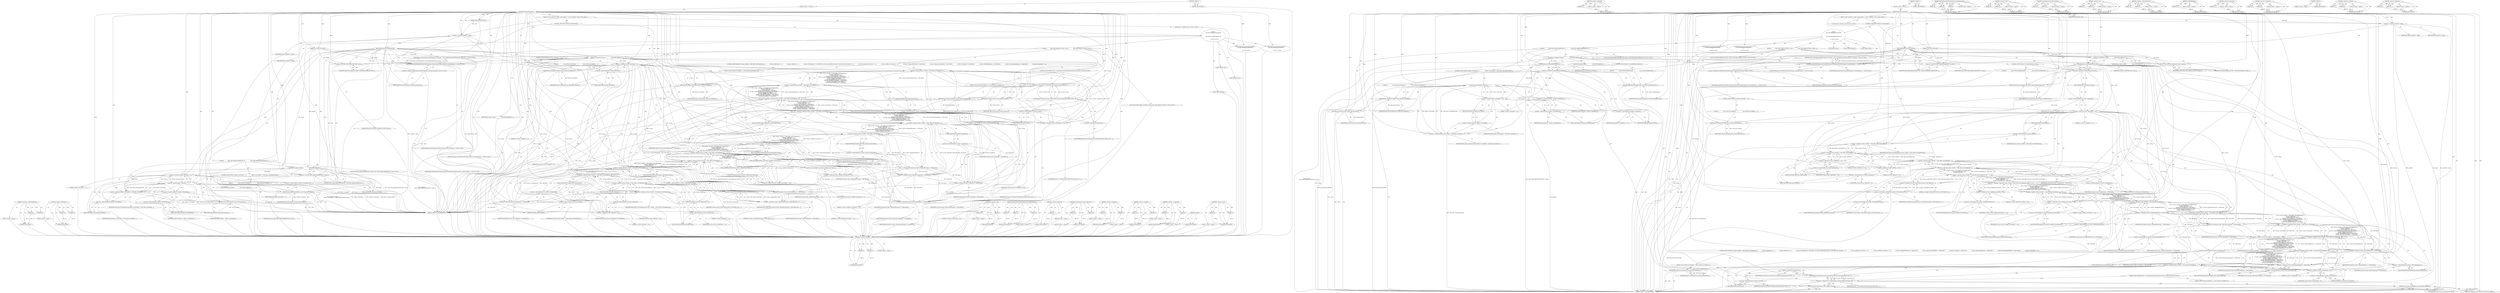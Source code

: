 digraph "&lt;operator&gt;.fieldAccess" {
vulnerable_222 [label=<(METHOD,&lt;operator&gt;.indirectFieldAccess)>];
vulnerable_223 [label=<(PARAM,p1)>];
vulnerable_224 [label=<(PARAM,p2)>];
vulnerable_225 [label=<(BLOCK,&lt;empty&gt;,&lt;empty&gt;)>];
vulnerable_226 [label=<(METHOD_RETURN,ANY)>];
vulnerable_247 [label=<(METHOD,&lt;operator&gt;.fieldAccess)>];
vulnerable_248 [label=<(PARAM,p1)>];
vulnerable_249 [label=<(PARAM,p2)>];
vulnerable_250 [label=<(BLOCK,&lt;empty&gt;,&lt;empty&gt;)>];
vulnerable_251 [label=<(METHOD_RETURN,ANY)>];
vulnerable_6 [label=<(METHOD,&lt;global&gt;)<SUB>1</SUB>>];
vulnerable_7 [label=<(BLOCK,&lt;empty&gt;,&lt;empty&gt;)<SUB>1</SUB>>];
vulnerable_8 [label=<(METHOD,internalSetParameter)<SUB>1</SUB>>];
vulnerable_9 [label=<(PARAM,OMX_INDEXTYPE index)<SUB>2</SUB>>];
vulnerable_10 [label=<(PARAM,const OMX_PTR params)<SUB>2</SUB>>];
vulnerable_11 [label=<(BLOCK,{
 int32_t indexFull = index;

 switch (indexFu...,{
 int32_t indexFull = index;

 switch (indexFu...)<SUB>2</SUB>>];
vulnerable_12 [label="<(LOCAL,int32_t indexFull: int32_t)<SUB>3</SUB>>"];
vulnerable_13 [label=<(&lt;operator&gt;.assignment,indexFull = index)<SUB>3</SUB>>];
vulnerable_14 [label=<(IDENTIFIER,indexFull,indexFull = index)<SUB>3</SUB>>];
vulnerable_15 [label=<(IDENTIFIER,index,indexFull = index)<SUB>3</SUB>>];
vulnerable_16 [label=<(CONTROL_STRUCTURE,SWITCH,switch(indexFull))<SUB>5</SUB>>];
vulnerable_17 [label=<(IDENTIFIER,indexFull,switch(indexFull))<SUB>5</SUB>>];
vulnerable_18 [label="<(BLOCK,{
 case OMX_IndexParamVideoBitrate:
 {

       ...,{
 case OMX_IndexParamVideoBitrate:
 {

       ...)<SUB>5</SUB>>"];
vulnerable_19 [label=<(JUMP_TARGET,case)<SUB>6</SUB>>];
vulnerable_20 [label="<(IDENTIFIER,OMX_IndexParamVideoBitrate,{
 case OMX_IndexParamVideoBitrate:
 {

       ...)<SUB>6</SUB>>"];
vulnerable_21 [label=<(BLOCK,{

             OMX_VIDEO_PARAM_BITRATETYPE *bi...,{

             OMX_VIDEO_PARAM_BITRATETYPE *bi...)<SUB>7</SUB>>];
vulnerable_22 [label="<(LOCAL,OMX_VIDEO_PARAM_BITRATETYPE* bitRate: OMX_VIDEO_PARAM_BITRATETYPE*)<SUB>9</SUB>>"];
vulnerable_23 [label=<(&lt;operator&gt;.assignment,*bitRate =
                 (OMX_VIDEO_PARAM_BI...)<SUB>9</SUB>>];
vulnerable_24 [label=<(IDENTIFIER,bitRate,*bitRate =
                 (OMX_VIDEO_PARAM_BI...)<SUB>9</SUB>>];
vulnerable_25 [label=<(&lt;operator&gt;.cast,(OMX_VIDEO_PARAM_BITRATETYPE *) params)<SUB>10</SUB>>];
vulnerable_26 [label=<(UNKNOWN,OMX_VIDEO_PARAM_BITRATETYPE *,OMX_VIDEO_PARAM_BITRATETYPE *)<SUB>10</SUB>>];
vulnerable_27 [label=<(IDENTIFIER,params,(OMX_VIDEO_PARAM_BITRATETYPE *) params)<SUB>10</SUB>>];
vulnerable_28 [label=<(CONTROL_STRUCTURE,IF,if (bitRate-&gt;nPortIndex != 1 ||
                 bitRate-&gt;eControlRate != OMX_Video_ControlRateVariable))<SUB>12</SUB>>];
vulnerable_29 [label=<(&lt;operator&gt;.logicalOr,bitRate-&gt;nPortIndex != 1 ||
                 bi...)<SUB>12</SUB>>];
vulnerable_30 [label=<(&lt;operator&gt;.notEquals,bitRate-&gt;nPortIndex != 1)<SUB>12</SUB>>];
vulnerable_31 [label=<(&lt;operator&gt;.indirectFieldAccess,bitRate-&gt;nPortIndex)<SUB>12</SUB>>];
vulnerable_32 [label=<(IDENTIFIER,bitRate,bitRate-&gt;nPortIndex != 1)<SUB>12</SUB>>];
vulnerable_33 [label=<(FIELD_IDENTIFIER,nPortIndex,nPortIndex)<SUB>12</SUB>>];
vulnerable_34 [label=<(LITERAL,1,bitRate-&gt;nPortIndex != 1)<SUB>12</SUB>>];
vulnerable_35 [label=<(&lt;operator&gt;.notEquals,bitRate-&gt;eControlRate != OMX_Video_ControlRateV...)<SUB>13</SUB>>];
vulnerable_36 [label=<(&lt;operator&gt;.indirectFieldAccess,bitRate-&gt;eControlRate)<SUB>13</SUB>>];
vulnerable_37 [label=<(IDENTIFIER,bitRate,bitRate-&gt;eControlRate != OMX_Video_ControlRateV...)<SUB>13</SUB>>];
vulnerable_38 [label=<(FIELD_IDENTIFIER,eControlRate,eControlRate)<SUB>13</SUB>>];
vulnerable_39 [label=<(IDENTIFIER,OMX_Video_ControlRateVariable,bitRate-&gt;eControlRate != OMX_Video_ControlRateV...)<SUB>13</SUB>>];
vulnerable_40 [label=<(BLOCK,{
                 return OMX_ErrorUndefined;
 },{
                 return OMX_ErrorUndefined;
 })<SUB>13</SUB>>];
vulnerable_41 [label=<(RETURN,return OMX_ErrorUndefined;,return OMX_ErrorUndefined;)<SUB>14</SUB>>];
vulnerable_42 [label=<(IDENTIFIER,OMX_ErrorUndefined,return OMX_ErrorUndefined;)<SUB>14</SUB>>];
vulnerable_43 [label=<(&lt;operator&gt;.assignment,mBitrate = bitRate-&gt;nTargetBitrate)<SUB>17</SUB>>];
vulnerable_44 [label=<(IDENTIFIER,mBitrate,mBitrate = bitRate-&gt;nTargetBitrate)<SUB>17</SUB>>];
vulnerable_45 [label=<(&lt;operator&gt;.indirectFieldAccess,bitRate-&gt;nTargetBitrate)<SUB>17</SUB>>];
vulnerable_46 [label=<(IDENTIFIER,bitRate,mBitrate = bitRate-&gt;nTargetBitrate)<SUB>17</SUB>>];
vulnerable_47 [label=<(FIELD_IDENTIFIER,nTargetBitrate,nTargetBitrate)<SUB>17</SUB>>];
vulnerable_48 [label=<(RETURN,return OMX_ErrorNone;,return OMX_ErrorNone;)<SUB>18</SUB>>];
vulnerable_49 [label=<(IDENTIFIER,OMX_ErrorNone,return OMX_ErrorNone;)<SUB>18</SUB>>];
vulnerable_50 [label=<(JUMP_TARGET,case)<SUB>21</SUB>>];
vulnerable_51 [label="<(IDENTIFIER,OMX_IndexParamVideoAvc,{
 case OMX_IndexParamVideoBitrate:
 {

       ...)<SUB>21</SUB>>"];
vulnerable_52 [label=<(BLOCK,{

             OMX_VIDEO_PARAM_AVCTYPE *avcTyp...,{

             OMX_VIDEO_PARAM_AVCTYPE *avcTyp...)<SUB>22</SUB>>];
vulnerable_53 [label="<(LOCAL,OMX_VIDEO_PARAM_AVCTYPE* avcType: OMX_VIDEO_PARAM_AVCTYPE*)<SUB>24</SUB>>"];
vulnerable_54 [label=<(&lt;operator&gt;.assignment,*avcType =
                 (OMX_VIDEO_PARAM_AV...)<SUB>24</SUB>>];
vulnerable_55 [label=<(IDENTIFIER,avcType,*avcType =
                 (OMX_VIDEO_PARAM_AV...)<SUB>24</SUB>>];
vulnerable_56 [label=<(&lt;operator&gt;.cast,(OMX_VIDEO_PARAM_AVCTYPE *)params)<SUB>25</SUB>>];
vulnerable_57 [label=<(UNKNOWN,OMX_VIDEO_PARAM_AVCTYPE *,OMX_VIDEO_PARAM_AVCTYPE *)<SUB>25</SUB>>];
vulnerable_58 [label=<(IDENTIFIER,params,(OMX_VIDEO_PARAM_AVCTYPE *)params)<SUB>25</SUB>>];
vulnerable_59 [label=<(CONTROL_STRUCTURE,IF,if (avcType-&gt;nPortIndex != 1))<SUB>27</SUB>>];
vulnerable_60 [label=<(&lt;operator&gt;.notEquals,avcType-&gt;nPortIndex != 1)<SUB>27</SUB>>];
vulnerable_61 [label=<(&lt;operator&gt;.indirectFieldAccess,avcType-&gt;nPortIndex)<SUB>27</SUB>>];
vulnerable_62 [label=<(IDENTIFIER,avcType,avcType-&gt;nPortIndex != 1)<SUB>27</SUB>>];
vulnerable_63 [label=<(FIELD_IDENTIFIER,nPortIndex,nPortIndex)<SUB>27</SUB>>];
vulnerable_64 [label=<(LITERAL,1,avcType-&gt;nPortIndex != 1)<SUB>27</SUB>>];
vulnerable_65 [label=<(BLOCK,{
                 return OMX_ErrorUndefined;
 ...,{
                 return OMX_ErrorUndefined;
 ...)<SUB>27</SUB>>];
vulnerable_66 [label=<(RETURN,return OMX_ErrorUndefined;,return OMX_ErrorUndefined;)<SUB>28</SUB>>];
vulnerable_67 [label=<(IDENTIFIER,OMX_ErrorUndefined,return OMX_ErrorUndefined;)<SUB>28</SUB>>];
vulnerable_68 [label=<(CONTROL_STRUCTURE,IF,if (avcType-&gt;eProfile != OMX_VIDEO_AVCProfileBaseline ||
                avcType-&gt;nRefFrames != 1 ||
                avcType-&gt;nBFrames != 0 ||
                avcType-&gt;bUseHadamard != OMX_TRUE ||
 (avcType-&gt;nAllowedPictureTypes &amp; OMX_VIDEO_PictureTypeB) != 0 ||
                avcType-&gt;nRefIdx10ActiveMinus1 != 0 ||
                avcType-&gt;nRefIdx11ActiveMinus1 != 0 ||
                avcType-&gt;bWeightedPPrediction != OMX_FALSE ||
                avcType-&gt;bEntropyCodingCABAC != OMX_FALSE ||
                avcType-&gt;bconstIpred != OMX_FALSE ||
                avcType-&gt;bDirect8x8Inference != OMX_FALSE ||
                avcType-&gt;bDirectSpatialTemporal != OMX_FALSE ||
                avcType-&gt;nCabacInitIdc != 0))<SUB>31</SUB>>];
vulnerable_69 [label=<(&lt;operator&gt;.logicalOr,avcType-&gt;eProfile != OMX_VIDEO_AVCProfileBaseli...)<SUB>31</SUB>>];
vulnerable_70 [label=<(&lt;operator&gt;.logicalOr,avcType-&gt;eProfile != OMX_VIDEO_AVCProfileBaseli...)<SUB>31</SUB>>];
vulnerable_71 [label=<(&lt;operator&gt;.logicalOr,avcType-&gt;eProfile != OMX_VIDEO_AVCProfileBaseli...)<SUB>31</SUB>>];
vulnerable_72 [label=<(&lt;operator&gt;.logicalOr,avcType-&gt;eProfile != OMX_VIDEO_AVCProfileBaseli...)<SUB>31</SUB>>];
vulnerable_73 [label=<(&lt;operator&gt;.logicalOr,avcType-&gt;eProfile != OMX_VIDEO_AVCProfileBaseli...)<SUB>31</SUB>>];
vulnerable_74 [label=<(&lt;operator&gt;.logicalOr,avcType-&gt;eProfile != OMX_VIDEO_AVCProfileBaseli...)<SUB>31</SUB>>];
vulnerable_75 [label=<(&lt;operator&gt;.logicalOr,avcType-&gt;eProfile != OMX_VIDEO_AVCProfileBaseli...)<SUB>31</SUB>>];
vulnerable_76 [label=<(&lt;operator&gt;.logicalOr,avcType-&gt;eProfile != OMX_VIDEO_AVCProfileBaseli...)<SUB>31</SUB>>];
vulnerable_77 [label=<(&lt;operator&gt;.logicalOr,avcType-&gt;eProfile != OMX_VIDEO_AVCProfileBaseli...)<SUB>31</SUB>>];
vulnerable_78 [label=<(&lt;operator&gt;.logicalOr,avcType-&gt;eProfile != OMX_VIDEO_AVCProfileBaseli...)<SUB>31</SUB>>];
vulnerable_79 [label=<(&lt;operator&gt;.logicalOr,avcType-&gt;eProfile != OMX_VIDEO_AVCProfileBaseli...)<SUB>31</SUB>>];
vulnerable_80 [label=<(&lt;operator&gt;.logicalOr,avcType-&gt;eProfile != OMX_VIDEO_AVCProfileBaseli...)<SUB>31</SUB>>];
vulnerable_81 [label=<(&lt;operator&gt;.notEquals,avcType-&gt;eProfile != OMX_VIDEO_AVCProfileBaseline)<SUB>31</SUB>>];
vulnerable_82 [label=<(&lt;operator&gt;.indirectFieldAccess,avcType-&gt;eProfile)<SUB>31</SUB>>];
vulnerable_83 [label=<(IDENTIFIER,avcType,avcType-&gt;eProfile != OMX_VIDEO_AVCProfileBaseline)<SUB>31</SUB>>];
vulnerable_84 [label=<(FIELD_IDENTIFIER,eProfile,eProfile)<SUB>31</SUB>>];
vulnerable_85 [label=<(IDENTIFIER,OMX_VIDEO_AVCProfileBaseline,avcType-&gt;eProfile != OMX_VIDEO_AVCProfileBaseline)<SUB>31</SUB>>];
vulnerable_86 [label=<(&lt;operator&gt;.notEquals,avcType-&gt;nRefFrames != 1)<SUB>32</SUB>>];
vulnerable_87 [label=<(&lt;operator&gt;.indirectFieldAccess,avcType-&gt;nRefFrames)<SUB>32</SUB>>];
vulnerable_88 [label=<(IDENTIFIER,avcType,avcType-&gt;nRefFrames != 1)<SUB>32</SUB>>];
vulnerable_89 [label=<(FIELD_IDENTIFIER,nRefFrames,nRefFrames)<SUB>32</SUB>>];
vulnerable_90 [label=<(LITERAL,1,avcType-&gt;nRefFrames != 1)<SUB>32</SUB>>];
vulnerable_91 [label=<(&lt;operator&gt;.notEquals,avcType-&gt;nBFrames != 0)<SUB>33</SUB>>];
vulnerable_92 [label=<(&lt;operator&gt;.indirectFieldAccess,avcType-&gt;nBFrames)<SUB>33</SUB>>];
vulnerable_93 [label=<(IDENTIFIER,avcType,avcType-&gt;nBFrames != 0)<SUB>33</SUB>>];
vulnerable_94 [label=<(FIELD_IDENTIFIER,nBFrames,nBFrames)<SUB>33</SUB>>];
vulnerable_95 [label=<(LITERAL,0,avcType-&gt;nBFrames != 0)<SUB>33</SUB>>];
vulnerable_96 [label=<(&lt;operator&gt;.notEquals,avcType-&gt;bUseHadamard != OMX_TRUE)<SUB>34</SUB>>];
vulnerable_97 [label=<(&lt;operator&gt;.indirectFieldAccess,avcType-&gt;bUseHadamard)<SUB>34</SUB>>];
vulnerable_98 [label=<(IDENTIFIER,avcType,avcType-&gt;bUseHadamard != OMX_TRUE)<SUB>34</SUB>>];
vulnerable_99 [label=<(FIELD_IDENTIFIER,bUseHadamard,bUseHadamard)<SUB>34</SUB>>];
vulnerable_100 [label=<(IDENTIFIER,OMX_TRUE,avcType-&gt;bUseHadamard != OMX_TRUE)<SUB>34</SUB>>];
vulnerable_101 [label=<(&lt;operator&gt;.notEquals,(avcType-&gt;nAllowedPictureTypes &amp; OMX_VIDEO_Pict...)<SUB>35</SUB>>];
vulnerable_102 [label=<(&lt;operator&gt;.and,avcType-&gt;nAllowedPictureTypes &amp; OMX_VIDEO_Pictu...)<SUB>35</SUB>>];
vulnerable_103 [label=<(&lt;operator&gt;.indirectFieldAccess,avcType-&gt;nAllowedPictureTypes)<SUB>35</SUB>>];
vulnerable_104 [label=<(IDENTIFIER,avcType,avcType-&gt;nAllowedPictureTypes &amp; OMX_VIDEO_Pictu...)<SUB>35</SUB>>];
vulnerable_105 [label=<(FIELD_IDENTIFIER,nAllowedPictureTypes,nAllowedPictureTypes)<SUB>35</SUB>>];
vulnerable_106 [label=<(IDENTIFIER,OMX_VIDEO_PictureTypeB,avcType-&gt;nAllowedPictureTypes &amp; OMX_VIDEO_Pictu...)<SUB>35</SUB>>];
vulnerable_107 [label=<(LITERAL,0,(avcType-&gt;nAllowedPictureTypes &amp; OMX_VIDEO_Pict...)<SUB>35</SUB>>];
vulnerable_108 [label=<(&lt;operator&gt;.notEquals,avcType-&gt;nRefIdx10ActiveMinus1 != 0)<SUB>36</SUB>>];
vulnerable_109 [label=<(&lt;operator&gt;.indirectFieldAccess,avcType-&gt;nRefIdx10ActiveMinus1)<SUB>36</SUB>>];
vulnerable_110 [label=<(IDENTIFIER,avcType,avcType-&gt;nRefIdx10ActiveMinus1 != 0)<SUB>36</SUB>>];
vulnerable_111 [label=<(FIELD_IDENTIFIER,nRefIdx10ActiveMinus1,nRefIdx10ActiveMinus1)<SUB>36</SUB>>];
vulnerable_112 [label=<(LITERAL,0,avcType-&gt;nRefIdx10ActiveMinus1 != 0)<SUB>36</SUB>>];
vulnerable_113 [label=<(&lt;operator&gt;.notEquals,avcType-&gt;nRefIdx11ActiveMinus1 != 0)<SUB>37</SUB>>];
vulnerable_114 [label=<(&lt;operator&gt;.indirectFieldAccess,avcType-&gt;nRefIdx11ActiveMinus1)<SUB>37</SUB>>];
vulnerable_115 [label=<(IDENTIFIER,avcType,avcType-&gt;nRefIdx11ActiveMinus1 != 0)<SUB>37</SUB>>];
vulnerable_116 [label=<(FIELD_IDENTIFIER,nRefIdx11ActiveMinus1,nRefIdx11ActiveMinus1)<SUB>37</SUB>>];
vulnerable_117 [label=<(LITERAL,0,avcType-&gt;nRefIdx11ActiveMinus1 != 0)<SUB>37</SUB>>];
vulnerable_118 [label=<(&lt;operator&gt;.notEquals,avcType-&gt;bWeightedPPrediction != OMX_FALSE)<SUB>38</SUB>>];
vulnerable_119 [label=<(&lt;operator&gt;.indirectFieldAccess,avcType-&gt;bWeightedPPrediction)<SUB>38</SUB>>];
vulnerable_120 [label=<(IDENTIFIER,avcType,avcType-&gt;bWeightedPPrediction != OMX_FALSE)<SUB>38</SUB>>];
vulnerable_121 [label=<(FIELD_IDENTIFIER,bWeightedPPrediction,bWeightedPPrediction)<SUB>38</SUB>>];
vulnerable_122 [label=<(IDENTIFIER,OMX_FALSE,avcType-&gt;bWeightedPPrediction != OMX_FALSE)<SUB>38</SUB>>];
vulnerable_123 [label=<(&lt;operator&gt;.notEquals,avcType-&gt;bEntropyCodingCABAC != OMX_FALSE)<SUB>39</SUB>>];
vulnerable_124 [label=<(&lt;operator&gt;.indirectFieldAccess,avcType-&gt;bEntropyCodingCABAC)<SUB>39</SUB>>];
vulnerable_125 [label=<(IDENTIFIER,avcType,avcType-&gt;bEntropyCodingCABAC != OMX_FALSE)<SUB>39</SUB>>];
vulnerable_126 [label=<(FIELD_IDENTIFIER,bEntropyCodingCABAC,bEntropyCodingCABAC)<SUB>39</SUB>>];
vulnerable_127 [label=<(IDENTIFIER,OMX_FALSE,avcType-&gt;bEntropyCodingCABAC != OMX_FALSE)<SUB>39</SUB>>];
vulnerable_128 [label=<(&lt;operator&gt;.notEquals,avcType-&gt;bconstIpred != OMX_FALSE)<SUB>40</SUB>>];
vulnerable_129 [label=<(&lt;operator&gt;.indirectFieldAccess,avcType-&gt;bconstIpred)<SUB>40</SUB>>];
vulnerable_130 [label=<(IDENTIFIER,avcType,avcType-&gt;bconstIpred != OMX_FALSE)<SUB>40</SUB>>];
vulnerable_131 [label=<(FIELD_IDENTIFIER,bconstIpred,bconstIpred)<SUB>40</SUB>>];
vulnerable_132 [label=<(IDENTIFIER,OMX_FALSE,avcType-&gt;bconstIpred != OMX_FALSE)<SUB>40</SUB>>];
vulnerable_133 [label=<(&lt;operator&gt;.notEquals,avcType-&gt;bDirect8x8Inference != OMX_FALSE)<SUB>41</SUB>>];
vulnerable_134 [label=<(&lt;operator&gt;.indirectFieldAccess,avcType-&gt;bDirect8x8Inference)<SUB>41</SUB>>];
vulnerable_135 [label=<(IDENTIFIER,avcType,avcType-&gt;bDirect8x8Inference != OMX_FALSE)<SUB>41</SUB>>];
vulnerable_136 [label=<(FIELD_IDENTIFIER,bDirect8x8Inference,bDirect8x8Inference)<SUB>41</SUB>>];
vulnerable_137 [label=<(IDENTIFIER,OMX_FALSE,avcType-&gt;bDirect8x8Inference != OMX_FALSE)<SUB>41</SUB>>];
vulnerable_138 [label=<(&lt;operator&gt;.notEquals,avcType-&gt;bDirectSpatialTemporal != OMX_FALSE)<SUB>42</SUB>>];
vulnerable_139 [label=<(&lt;operator&gt;.indirectFieldAccess,avcType-&gt;bDirectSpatialTemporal)<SUB>42</SUB>>];
vulnerable_140 [label=<(IDENTIFIER,avcType,avcType-&gt;bDirectSpatialTemporal != OMX_FALSE)<SUB>42</SUB>>];
vulnerable_141 [label=<(FIELD_IDENTIFIER,bDirectSpatialTemporal,bDirectSpatialTemporal)<SUB>42</SUB>>];
vulnerable_142 [label=<(IDENTIFIER,OMX_FALSE,avcType-&gt;bDirectSpatialTemporal != OMX_FALSE)<SUB>42</SUB>>];
vulnerable_143 [label=<(&lt;operator&gt;.notEquals,avcType-&gt;nCabacInitIdc != 0)<SUB>43</SUB>>];
vulnerable_144 [label=<(&lt;operator&gt;.indirectFieldAccess,avcType-&gt;nCabacInitIdc)<SUB>43</SUB>>];
vulnerable_145 [label=<(IDENTIFIER,avcType,avcType-&gt;nCabacInitIdc != 0)<SUB>43</SUB>>];
vulnerable_146 [label=<(FIELD_IDENTIFIER,nCabacInitIdc,nCabacInitIdc)<SUB>43</SUB>>];
vulnerable_147 [label=<(LITERAL,0,avcType-&gt;nCabacInitIdc != 0)<SUB>43</SUB>>];
vulnerable_148 [label=<(BLOCK,{
 return OMX_ErrorUndefined;
 },{
 return OMX_ErrorUndefined;
 })<SUB>43</SUB>>];
vulnerable_149 [label=<(RETURN,return OMX_ErrorUndefined;,return OMX_ErrorUndefined;)<SUB>44</SUB>>];
vulnerable_150 [label=<(IDENTIFIER,OMX_ErrorUndefined,return OMX_ErrorUndefined;)<SUB>44</SUB>>];
vulnerable_151 [label=<(CONTROL_STRUCTURE,IF,if (OK != ConvertOmxAvcLevelToAvcSpecLevel(avcType-&gt;eLevel, &amp;mAVCEncLevel)))<SUB>47</SUB>>];
vulnerable_152 [label=<(&lt;operator&gt;.notEquals,OK != ConvertOmxAvcLevelToAvcSpecLevel(avcType-...)<SUB>47</SUB>>];
vulnerable_153 [label=<(IDENTIFIER,OK,OK != ConvertOmxAvcLevelToAvcSpecLevel(avcType-...)<SUB>47</SUB>>];
vulnerable_154 [label=<(ConvertOmxAvcLevelToAvcSpecLevel,ConvertOmxAvcLevelToAvcSpecLevel(avcType-&gt;eLeve...)<SUB>47</SUB>>];
vulnerable_155 [label=<(&lt;operator&gt;.indirectFieldAccess,avcType-&gt;eLevel)<SUB>47</SUB>>];
vulnerable_156 [label=<(IDENTIFIER,avcType,ConvertOmxAvcLevelToAvcSpecLevel(avcType-&gt;eLeve...)<SUB>47</SUB>>];
vulnerable_157 [label=<(FIELD_IDENTIFIER,eLevel,eLevel)<SUB>47</SUB>>];
vulnerable_158 [label=<(&lt;operator&gt;.addressOf,&amp;mAVCEncLevel)<SUB>47</SUB>>];
vulnerable_159 [label=<(IDENTIFIER,mAVCEncLevel,ConvertOmxAvcLevelToAvcSpecLevel(avcType-&gt;eLeve...)<SUB>47</SUB>>];
vulnerable_160 [label=<(BLOCK,{
 return OMX_ErrorUndefined;
 },{
 return OMX_ErrorUndefined;
 })<SUB>47</SUB>>];
vulnerable_161 [label=<(RETURN,return OMX_ErrorUndefined;,return OMX_ErrorUndefined;)<SUB>48</SUB>>];
vulnerable_162 [label=<(IDENTIFIER,OMX_ErrorUndefined,return OMX_ErrorUndefined;)<SUB>48</SUB>>];
vulnerable_163 [label=<(RETURN,return OMX_ErrorNone;,return OMX_ErrorNone;)<SUB>51</SUB>>];
vulnerable_164 [label=<(IDENTIFIER,OMX_ErrorNone,return OMX_ErrorNone;)<SUB>51</SUB>>];
vulnerable_165 [label=<(JUMP_TARGET,default)<SUB>54</SUB>>];
vulnerable_166 [label="<(RETURN,return SoftVideoEncoderOMXComponent::internalSe...,return SoftVideoEncoderOMXComponent::internalSe...)<SUB>55</SUB>>"];
vulnerable_167 [label="<(SoftVideoEncoderOMXComponent.internalSetParameter,SoftVideoEncoderOMXComponent::internalSetParame...)<SUB>55</SUB>>"];
vulnerable_168 [label="<(&lt;operator&gt;.fieldAccess,SoftVideoEncoderOMXComponent::internalSetParameter)<SUB>55</SUB>>"];
vulnerable_169 [label="<(IDENTIFIER,SoftVideoEncoderOMXComponent,SoftVideoEncoderOMXComponent::internalSetParame...)<SUB>55</SUB>>"];
vulnerable_170 [label=<(FIELD_IDENTIFIER,internalSetParameter,internalSetParameter)<SUB>55</SUB>>];
vulnerable_171 [label="<(IDENTIFIER,index,SoftVideoEncoderOMXComponent::internalSetParame...)<SUB>55</SUB>>"];
vulnerable_172 [label="<(IDENTIFIER,params,SoftVideoEncoderOMXComponent::internalSetParame...)<SUB>55</SUB>>"];
vulnerable_173 [label=<(METHOD_RETURN,OMX_ERRORTYPE)<SUB>1</SUB>>];
vulnerable_175 [label=<(METHOD_RETURN,ANY)<SUB>1</SUB>>];
vulnerable_207 [label=<(METHOD,&lt;operator&gt;.cast)>];
vulnerable_208 [label=<(PARAM,p1)>];
vulnerable_209 [label=<(PARAM,p2)>];
vulnerable_210 [label=<(BLOCK,&lt;empty&gt;,&lt;empty&gt;)>];
vulnerable_211 [label=<(METHOD_RETURN,ANY)>];
vulnerable_241 [label=<(METHOD,SoftVideoEncoderOMXComponent.internalSetParameter)>];
vulnerable_242 [label=<(PARAM,p1)>];
vulnerable_243 [label=<(PARAM,p2)>];
vulnerable_244 [label=<(PARAM,p3)>];
vulnerable_245 [label=<(BLOCK,&lt;empty&gt;,&lt;empty&gt;)>];
vulnerable_246 [label=<(METHOD_RETURN,ANY)>];
vulnerable_237 [label=<(METHOD,&lt;operator&gt;.addressOf)>];
vulnerable_238 [label=<(PARAM,p1)>];
vulnerable_239 [label=<(BLOCK,&lt;empty&gt;,&lt;empty&gt;)>];
vulnerable_240 [label=<(METHOD_RETURN,ANY)>];
vulnerable_232 [label=<(METHOD,ConvertOmxAvcLevelToAvcSpecLevel)>];
vulnerable_233 [label=<(PARAM,p1)>];
vulnerable_234 [label=<(PARAM,p2)>];
vulnerable_235 [label=<(BLOCK,&lt;empty&gt;,&lt;empty&gt;)>];
vulnerable_236 [label=<(METHOD_RETURN,ANY)>];
vulnerable_217 [label=<(METHOD,&lt;operator&gt;.notEquals)>];
vulnerable_218 [label=<(PARAM,p1)>];
vulnerable_219 [label=<(PARAM,p2)>];
vulnerable_220 [label=<(BLOCK,&lt;empty&gt;,&lt;empty&gt;)>];
vulnerable_221 [label=<(METHOD_RETURN,ANY)>];
vulnerable_212 [label=<(METHOD,&lt;operator&gt;.logicalOr)>];
vulnerable_213 [label=<(PARAM,p1)>];
vulnerable_214 [label=<(PARAM,p2)>];
vulnerable_215 [label=<(BLOCK,&lt;empty&gt;,&lt;empty&gt;)>];
vulnerable_216 [label=<(METHOD_RETURN,ANY)>];
vulnerable_202 [label=<(METHOD,&lt;operator&gt;.assignment)>];
vulnerable_203 [label=<(PARAM,p1)>];
vulnerable_204 [label=<(PARAM,p2)>];
vulnerable_205 [label=<(BLOCK,&lt;empty&gt;,&lt;empty&gt;)>];
vulnerable_206 [label=<(METHOD_RETURN,ANY)>];
vulnerable_196 [label=<(METHOD,&lt;global&gt;)<SUB>1</SUB>>];
vulnerable_197 [label=<(BLOCK,&lt;empty&gt;,&lt;empty&gt;)>];
vulnerable_198 [label=<(METHOD_RETURN,ANY)>];
vulnerable_227 [label=<(METHOD,&lt;operator&gt;.and)>];
vulnerable_228 [label=<(PARAM,p1)>];
vulnerable_229 [label=<(PARAM,p2)>];
vulnerable_230 [label=<(BLOCK,&lt;empty&gt;,&lt;empty&gt;)>];
vulnerable_231 [label=<(METHOD_RETURN,ANY)>];
fixed_234 [label=<(METHOD,&lt;operator&gt;.logicalOr)>];
fixed_235 [label=<(PARAM,p1)>];
fixed_236 [label=<(PARAM,p2)>];
fixed_237 [label=<(BLOCK,&lt;empty&gt;,&lt;empty&gt;)>];
fixed_238 [label=<(METHOD_RETURN,ANY)>];
fixed_259 [label=<(METHOD,&lt;operator&gt;.addressOf)>];
fixed_260 [label=<(PARAM,p1)>];
fixed_261 [label=<(BLOCK,&lt;empty&gt;,&lt;empty&gt;)>];
fixed_262 [label=<(METHOD_RETURN,ANY)>];
fixed_6 [label=<(METHOD,&lt;global&gt;)<SUB>1</SUB>>];
fixed_7 [label=<(BLOCK,&lt;empty&gt;,&lt;empty&gt;)<SUB>1</SUB>>];
fixed_8 [label=<(METHOD,internalSetParameter)<SUB>1</SUB>>];
fixed_9 [label=<(PARAM,OMX_INDEXTYPE index)<SUB>2</SUB>>];
fixed_10 [label=<(PARAM,const OMX_PTR params)<SUB>2</SUB>>];
fixed_11 [label=<(BLOCK,{
 int32_t indexFull = index;

 switch (indexFu...,{
 int32_t indexFull = index;

 switch (indexFu...)<SUB>2</SUB>>];
fixed_12 [label="<(LOCAL,int32_t indexFull: int32_t)<SUB>3</SUB>>"];
fixed_13 [label=<(&lt;operator&gt;.assignment,indexFull = index)<SUB>3</SUB>>];
fixed_14 [label=<(IDENTIFIER,indexFull,indexFull = index)<SUB>3</SUB>>];
fixed_15 [label=<(IDENTIFIER,index,indexFull = index)<SUB>3</SUB>>];
fixed_16 [label=<(CONTROL_STRUCTURE,SWITCH,switch(indexFull))<SUB>5</SUB>>];
fixed_17 [label=<(IDENTIFIER,indexFull,switch(indexFull))<SUB>5</SUB>>];
fixed_18 [label="<(BLOCK,{
 case OMX_IndexParamVideoBitrate:
 {

       ...,{
 case OMX_IndexParamVideoBitrate:
 {

       ...)<SUB>5</SUB>>"];
fixed_19 [label=<(JUMP_TARGET,case)<SUB>6</SUB>>];
fixed_20 [label="<(IDENTIFIER,OMX_IndexParamVideoBitrate,{
 case OMX_IndexParamVideoBitrate:
 {

       ...)<SUB>6</SUB>>"];
fixed_21 [label=<(BLOCK,{

             OMX_VIDEO_PARAM_BITRATETYPE *bi...,{

             OMX_VIDEO_PARAM_BITRATETYPE *bi...)<SUB>7</SUB>>];
fixed_22 [label="<(LOCAL,OMX_VIDEO_PARAM_BITRATETYPE* bitRate: OMX_VIDEO_PARAM_BITRATETYPE*)<SUB>9</SUB>>"];
fixed_23 [label=<(&lt;operator&gt;.assignment,*bitRate =
                 (OMX_VIDEO_PARAM_BI...)<SUB>9</SUB>>];
fixed_24 [label=<(IDENTIFIER,bitRate,*bitRate =
                 (OMX_VIDEO_PARAM_BI...)<SUB>9</SUB>>];
fixed_25 [label=<(&lt;operator&gt;.cast,(OMX_VIDEO_PARAM_BITRATETYPE *) params)<SUB>10</SUB>>];
fixed_26 [label=<(UNKNOWN,OMX_VIDEO_PARAM_BITRATETYPE *,OMX_VIDEO_PARAM_BITRATETYPE *)<SUB>10</SUB>>];
fixed_27 [label=<(IDENTIFIER,params,(OMX_VIDEO_PARAM_BITRATETYPE *) params)<SUB>10</SUB>>];
fixed_28 [label=<(CONTROL_STRUCTURE,IF,if (!isValidOMXParam(bitRate)))<SUB>12</SUB>>];
fixed_29 [label=<(&lt;operator&gt;.logicalNot,!isValidOMXParam(bitRate))<SUB>12</SUB>>];
fixed_30 [label=<(isValidOMXParam,isValidOMXParam(bitRate))<SUB>12</SUB>>];
fixed_31 [label=<(IDENTIFIER,bitRate,isValidOMXParam(bitRate))<SUB>12</SUB>>];
fixed_32 [label=<(BLOCK,{
                return OMX_ErrorBadParameter;...,{
                return OMX_ErrorBadParameter;...)<SUB>12</SUB>>];
fixed_33 [label=<(RETURN,return OMX_ErrorBadParameter;,return OMX_ErrorBadParameter;)<SUB>13</SUB>>];
fixed_34 [label=<(IDENTIFIER,OMX_ErrorBadParameter,return OMX_ErrorBadParameter;)<SUB>13</SUB>>];
fixed_35 [label=<(CONTROL_STRUCTURE,IF,if (bitRate-&gt;nPortIndex != 1 ||
                 bitRate-&gt;eControlRate != OMX_Video_ControlRateVariable))<SUB>16</SUB>>];
fixed_36 [label=<(&lt;operator&gt;.logicalOr,bitRate-&gt;nPortIndex != 1 ||
                 bi...)<SUB>16</SUB>>];
fixed_37 [label=<(&lt;operator&gt;.notEquals,bitRate-&gt;nPortIndex != 1)<SUB>16</SUB>>];
fixed_38 [label=<(&lt;operator&gt;.indirectFieldAccess,bitRate-&gt;nPortIndex)<SUB>16</SUB>>];
fixed_39 [label=<(IDENTIFIER,bitRate,bitRate-&gt;nPortIndex != 1)<SUB>16</SUB>>];
fixed_40 [label=<(FIELD_IDENTIFIER,nPortIndex,nPortIndex)<SUB>16</SUB>>];
fixed_41 [label=<(LITERAL,1,bitRate-&gt;nPortIndex != 1)<SUB>16</SUB>>];
fixed_42 [label=<(&lt;operator&gt;.notEquals,bitRate-&gt;eControlRate != OMX_Video_ControlRateV...)<SUB>17</SUB>>];
fixed_43 [label=<(&lt;operator&gt;.indirectFieldAccess,bitRate-&gt;eControlRate)<SUB>17</SUB>>];
fixed_44 [label=<(IDENTIFIER,bitRate,bitRate-&gt;eControlRate != OMX_Video_ControlRateV...)<SUB>17</SUB>>];
fixed_45 [label=<(FIELD_IDENTIFIER,eControlRate,eControlRate)<SUB>17</SUB>>];
fixed_46 [label=<(IDENTIFIER,OMX_Video_ControlRateVariable,bitRate-&gt;eControlRate != OMX_Video_ControlRateV...)<SUB>17</SUB>>];
fixed_47 [label=<(BLOCK,{
                 return OMX_ErrorUndefined;
 },{
                 return OMX_ErrorUndefined;
 })<SUB>17</SUB>>];
fixed_48 [label=<(RETURN,return OMX_ErrorUndefined;,return OMX_ErrorUndefined;)<SUB>18</SUB>>];
fixed_49 [label=<(IDENTIFIER,OMX_ErrorUndefined,return OMX_ErrorUndefined;)<SUB>18</SUB>>];
fixed_50 [label=<(&lt;operator&gt;.assignment,mBitrate = bitRate-&gt;nTargetBitrate)<SUB>21</SUB>>];
fixed_51 [label=<(IDENTIFIER,mBitrate,mBitrate = bitRate-&gt;nTargetBitrate)<SUB>21</SUB>>];
fixed_52 [label=<(&lt;operator&gt;.indirectFieldAccess,bitRate-&gt;nTargetBitrate)<SUB>21</SUB>>];
fixed_53 [label=<(IDENTIFIER,bitRate,mBitrate = bitRate-&gt;nTargetBitrate)<SUB>21</SUB>>];
fixed_54 [label=<(FIELD_IDENTIFIER,nTargetBitrate,nTargetBitrate)<SUB>21</SUB>>];
fixed_55 [label=<(RETURN,return OMX_ErrorNone;,return OMX_ErrorNone;)<SUB>22</SUB>>];
fixed_56 [label=<(IDENTIFIER,OMX_ErrorNone,return OMX_ErrorNone;)<SUB>22</SUB>>];
fixed_57 [label=<(JUMP_TARGET,case)<SUB>25</SUB>>];
fixed_58 [label="<(IDENTIFIER,OMX_IndexParamVideoAvc,{
 case OMX_IndexParamVideoBitrate:
 {

       ...)<SUB>25</SUB>>"];
fixed_59 [label=<(BLOCK,{

             OMX_VIDEO_PARAM_AVCTYPE *avcTyp...,{

             OMX_VIDEO_PARAM_AVCTYPE *avcTyp...)<SUB>26</SUB>>];
fixed_60 [label="<(LOCAL,OMX_VIDEO_PARAM_AVCTYPE* avcType: OMX_VIDEO_PARAM_AVCTYPE*)<SUB>28</SUB>>"];
fixed_61 [label=<(&lt;operator&gt;.assignment,*avcType =
                 (OMX_VIDEO_PARAM_AV...)<SUB>28</SUB>>];
fixed_62 [label=<(IDENTIFIER,avcType,*avcType =
                 (OMX_VIDEO_PARAM_AV...)<SUB>28</SUB>>];
fixed_63 [label=<(&lt;operator&gt;.cast,(OMX_VIDEO_PARAM_AVCTYPE *)params)<SUB>29</SUB>>];
fixed_64 [label=<(UNKNOWN,OMX_VIDEO_PARAM_AVCTYPE *,OMX_VIDEO_PARAM_AVCTYPE *)<SUB>29</SUB>>];
fixed_65 [label=<(IDENTIFIER,params,(OMX_VIDEO_PARAM_AVCTYPE *)params)<SUB>29</SUB>>];
fixed_66 [label=<(CONTROL_STRUCTURE,IF,if (!isValidOMXParam(avcType)))<SUB>31</SUB>>];
fixed_67 [label=<(&lt;operator&gt;.logicalNot,!isValidOMXParam(avcType))<SUB>31</SUB>>];
fixed_68 [label=<(isValidOMXParam,isValidOMXParam(avcType))<SUB>31</SUB>>];
fixed_69 [label=<(IDENTIFIER,avcType,isValidOMXParam(avcType))<SUB>31</SUB>>];
fixed_70 [label=<(BLOCK,{
                return OMX_ErrorBadParameter;...,{
                return OMX_ErrorBadParameter;...)<SUB>31</SUB>>];
fixed_71 [label=<(RETURN,return OMX_ErrorBadParameter;,return OMX_ErrorBadParameter;)<SUB>32</SUB>>];
fixed_72 [label=<(IDENTIFIER,OMX_ErrorBadParameter,return OMX_ErrorBadParameter;)<SUB>32</SUB>>];
fixed_73 [label=<(CONTROL_STRUCTURE,IF,if (avcType-&gt;nPortIndex != 1))<SUB>35</SUB>>];
fixed_74 [label=<(&lt;operator&gt;.notEquals,avcType-&gt;nPortIndex != 1)<SUB>35</SUB>>];
fixed_75 [label=<(&lt;operator&gt;.indirectFieldAccess,avcType-&gt;nPortIndex)<SUB>35</SUB>>];
fixed_76 [label=<(IDENTIFIER,avcType,avcType-&gt;nPortIndex != 1)<SUB>35</SUB>>];
fixed_77 [label=<(FIELD_IDENTIFIER,nPortIndex,nPortIndex)<SUB>35</SUB>>];
fixed_78 [label=<(LITERAL,1,avcType-&gt;nPortIndex != 1)<SUB>35</SUB>>];
fixed_79 [label=<(BLOCK,{
                 return OMX_ErrorUndefined;
 ...,{
                 return OMX_ErrorUndefined;
 ...)<SUB>35</SUB>>];
fixed_80 [label=<(RETURN,return OMX_ErrorUndefined;,return OMX_ErrorUndefined;)<SUB>36</SUB>>];
fixed_81 [label=<(IDENTIFIER,OMX_ErrorUndefined,return OMX_ErrorUndefined;)<SUB>36</SUB>>];
fixed_82 [label=<(CONTROL_STRUCTURE,IF,if (avcType-&gt;eProfile != OMX_VIDEO_AVCProfileBaseline ||
                avcType-&gt;nRefFrames != 1 ||
                avcType-&gt;nBFrames != 0 ||
                avcType-&gt;bUseHadamard != OMX_TRUE ||
 (avcType-&gt;nAllowedPictureTypes &amp; OMX_VIDEO_PictureTypeB) != 0 ||
                avcType-&gt;nRefIdx10ActiveMinus1 != 0 ||
                avcType-&gt;nRefIdx11ActiveMinus1 != 0 ||
                avcType-&gt;bWeightedPPrediction != OMX_FALSE ||
                avcType-&gt;bEntropyCodingCABAC != OMX_FALSE ||
                avcType-&gt;bconstIpred != OMX_FALSE ||
                avcType-&gt;bDirect8x8Inference != OMX_FALSE ||
                avcType-&gt;bDirectSpatialTemporal != OMX_FALSE ||
                avcType-&gt;nCabacInitIdc != 0))<SUB>39</SUB>>];
fixed_83 [label=<(&lt;operator&gt;.logicalOr,avcType-&gt;eProfile != OMX_VIDEO_AVCProfileBaseli...)<SUB>39</SUB>>];
fixed_84 [label=<(&lt;operator&gt;.logicalOr,avcType-&gt;eProfile != OMX_VIDEO_AVCProfileBaseli...)<SUB>39</SUB>>];
fixed_85 [label=<(&lt;operator&gt;.logicalOr,avcType-&gt;eProfile != OMX_VIDEO_AVCProfileBaseli...)<SUB>39</SUB>>];
fixed_86 [label=<(&lt;operator&gt;.logicalOr,avcType-&gt;eProfile != OMX_VIDEO_AVCProfileBaseli...)<SUB>39</SUB>>];
fixed_87 [label=<(&lt;operator&gt;.logicalOr,avcType-&gt;eProfile != OMX_VIDEO_AVCProfileBaseli...)<SUB>39</SUB>>];
fixed_88 [label=<(&lt;operator&gt;.logicalOr,avcType-&gt;eProfile != OMX_VIDEO_AVCProfileBaseli...)<SUB>39</SUB>>];
fixed_89 [label=<(&lt;operator&gt;.logicalOr,avcType-&gt;eProfile != OMX_VIDEO_AVCProfileBaseli...)<SUB>39</SUB>>];
fixed_90 [label=<(&lt;operator&gt;.logicalOr,avcType-&gt;eProfile != OMX_VIDEO_AVCProfileBaseli...)<SUB>39</SUB>>];
fixed_91 [label=<(&lt;operator&gt;.logicalOr,avcType-&gt;eProfile != OMX_VIDEO_AVCProfileBaseli...)<SUB>39</SUB>>];
fixed_92 [label=<(&lt;operator&gt;.logicalOr,avcType-&gt;eProfile != OMX_VIDEO_AVCProfileBaseli...)<SUB>39</SUB>>];
fixed_93 [label=<(&lt;operator&gt;.logicalOr,avcType-&gt;eProfile != OMX_VIDEO_AVCProfileBaseli...)<SUB>39</SUB>>];
fixed_94 [label=<(&lt;operator&gt;.logicalOr,avcType-&gt;eProfile != OMX_VIDEO_AVCProfileBaseli...)<SUB>39</SUB>>];
fixed_95 [label=<(&lt;operator&gt;.notEquals,avcType-&gt;eProfile != OMX_VIDEO_AVCProfileBaseline)<SUB>39</SUB>>];
fixed_96 [label=<(&lt;operator&gt;.indirectFieldAccess,avcType-&gt;eProfile)<SUB>39</SUB>>];
fixed_97 [label=<(IDENTIFIER,avcType,avcType-&gt;eProfile != OMX_VIDEO_AVCProfileBaseline)<SUB>39</SUB>>];
fixed_98 [label=<(FIELD_IDENTIFIER,eProfile,eProfile)<SUB>39</SUB>>];
fixed_99 [label=<(IDENTIFIER,OMX_VIDEO_AVCProfileBaseline,avcType-&gt;eProfile != OMX_VIDEO_AVCProfileBaseline)<SUB>39</SUB>>];
fixed_100 [label=<(&lt;operator&gt;.notEquals,avcType-&gt;nRefFrames != 1)<SUB>40</SUB>>];
fixed_101 [label=<(&lt;operator&gt;.indirectFieldAccess,avcType-&gt;nRefFrames)<SUB>40</SUB>>];
fixed_102 [label=<(IDENTIFIER,avcType,avcType-&gt;nRefFrames != 1)<SUB>40</SUB>>];
fixed_103 [label=<(FIELD_IDENTIFIER,nRefFrames,nRefFrames)<SUB>40</SUB>>];
fixed_104 [label=<(LITERAL,1,avcType-&gt;nRefFrames != 1)<SUB>40</SUB>>];
fixed_105 [label=<(&lt;operator&gt;.notEquals,avcType-&gt;nBFrames != 0)<SUB>41</SUB>>];
fixed_106 [label=<(&lt;operator&gt;.indirectFieldAccess,avcType-&gt;nBFrames)<SUB>41</SUB>>];
fixed_107 [label=<(IDENTIFIER,avcType,avcType-&gt;nBFrames != 0)<SUB>41</SUB>>];
fixed_108 [label=<(FIELD_IDENTIFIER,nBFrames,nBFrames)<SUB>41</SUB>>];
fixed_109 [label=<(LITERAL,0,avcType-&gt;nBFrames != 0)<SUB>41</SUB>>];
fixed_110 [label=<(&lt;operator&gt;.notEquals,avcType-&gt;bUseHadamard != OMX_TRUE)<SUB>42</SUB>>];
fixed_111 [label=<(&lt;operator&gt;.indirectFieldAccess,avcType-&gt;bUseHadamard)<SUB>42</SUB>>];
fixed_112 [label=<(IDENTIFIER,avcType,avcType-&gt;bUseHadamard != OMX_TRUE)<SUB>42</SUB>>];
fixed_113 [label=<(FIELD_IDENTIFIER,bUseHadamard,bUseHadamard)<SUB>42</SUB>>];
fixed_114 [label=<(IDENTIFIER,OMX_TRUE,avcType-&gt;bUseHadamard != OMX_TRUE)<SUB>42</SUB>>];
fixed_115 [label=<(&lt;operator&gt;.notEquals,(avcType-&gt;nAllowedPictureTypes &amp; OMX_VIDEO_Pict...)<SUB>43</SUB>>];
fixed_116 [label=<(&lt;operator&gt;.and,avcType-&gt;nAllowedPictureTypes &amp; OMX_VIDEO_Pictu...)<SUB>43</SUB>>];
fixed_117 [label=<(&lt;operator&gt;.indirectFieldAccess,avcType-&gt;nAllowedPictureTypes)<SUB>43</SUB>>];
fixed_118 [label=<(IDENTIFIER,avcType,avcType-&gt;nAllowedPictureTypes &amp; OMX_VIDEO_Pictu...)<SUB>43</SUB>>];
fixed_119 [label=<(FIELD_IDENTIFIER,nAllowedPictureTypes,nAllowedPictureTypes)<SUB>43</SUB>>];
fixed_120 [label=<(IDENTIFIER,OMX_VIDEO_PictureTypeB,avcType-&gt;nAllowedPictureTypes &amp; OMX_VIDEO_Pictu...)<SUB>43</SUB>>];
fixed_121 [label=<(LITERAL,0,(avcType-&gt;nAllowedPictureTypes &amp; OMX_VIDEO_Pict...)<SUB>43</SUB>>];
fixed_122 [label=<(&lt;operator&gt;.notEquals,avcType-&gt;nRefIdx10ActiveMinus1 != 0)<SUB>44</SUB>>];
fixed_123 [label=<(&lt;operator&gt;.indirectFieldAccess,avcType-&gt;nRefIdx10ActiveMinus1)<SUB>44</SUB>>];
fixed_124 [label=<(IDENTIFIER,avcType,avcType-&gt;nRefIdx10ActiveMinus1 != 0)<SUB>44</SUB>>];
fixed_125 [label=<(FIELD_IDENTIFIER,nRefIdx10ActiveMinus1,nRefIdx10ActiveMinus1)<SUB>44</SUB>>];
fixed_126 [label=<(LITERAL,0,avcType-&gt;nRefIdx10ActiveMinus1 != 0)<SUB>44</SUB>>];
fixed_127 [label=<(&lt;operator&gt;.notEquals,avcType-&gt;nRefIdx11ActiveMinus1 != 0)<SUB>45</SUB>>];
fixed_128 [label=<(&lt;operator&gt;.indirectFieldAccess,avcType-&gt;nRefIdx11ActiveMinus1)<SUB>45</SUB>>];
fixed_129 [label=<(IDENTIFIER,avcType,avcType-&gt;nRefIdx11ActiveMinus1 != 0)<SUB>45</SUB>>];
fixed_130 [label=<(FIELD_IDENTIFIER,nRefIdx11ActiveMinus1,nRefIdx11ActiveMinus1)<SUB>45</SUB>>];
fixed_131 [label=<(LITERAL,0,avcType-&gt;nRefIdx11ActiveMinus1 != 0)<SUB>45</SUB>>];
fixed_132 [label=<(&lt;operator&gt;.notEquals,avcType-&gt;bWeightedPPrediction != OMX_FALSE)<SUB>46</SUB>>];
fixed_133 [label=<(&lt;operator&gt;.indirectFieldAccess,avcType-&gt;bWeightedPPrediction)<SUB>46</SUB>>];
fixed_134 [label=<(IDENTIFIER,avcType,avcType-&gt;bWeightedPPrediction != OMX_FALSE)<SUB>46</SUB>>];
fixed_135 [label=<(FIELD_IDENTIFIER,bWeightedPPrediction,bWeightedPPrediction)<SUB>46</SUB>>];
fixed_136 [label=<(IDENTIFIER,OMX_FALSE,avcType-&gt;bWeightedPPrediction != OMX_FALSE)<SUB>46</SUB>>];
fixed_137 [label=<(&lt;operator&gt;.notEquals,avcType-&gt;bEntropyCodingCABAC != OMX_FALSE)<SUB>47</SUB>>];
fixed_138 [label=<(&lt;operator&gt;.indirectFieldAccess,avcType-&gt;bEntropyCodingCABAC)<SUB>47</SUB>>];
fixed_139 [label=<(IDENTIFIER,avcType,avcType-&gt;bEntropyCodingCABAC != OMX_FALSE)<SUB>47</SUB>>];
fixed_140 [label=<(FIELD_IDENTIFIER,bEntropyCodingCABAC,bEntropyCodingCABAC)<SUB>47</SUB>>];
fixed_141 [label=<(IDENTIFIER,OMX_FALSE,avcType-&gt;bEntropyCodingCABAC != OMX_FALSE)<SUB>47</SUB>>];
fixed_142 [label=<(&lt;operator&gt;.notEquals,avcType-&gt;bconstIpred != OMX_FALSE)<SUB>48</SUB>>];
fixed_143 [label=<(&lt;operator&gt;.indirectFieldAccess,avcType-&gt;bconstIpred)<SUB>48</SUB>>];
fixed_144 [label=<(IDENTIFIER,avcType,avcType-&gt;bconstIpred != OMX_FALSE)<SUB>48</SUB>>];
fixed_145 [label=<(FIELD_IDENTIFIER,bconstIpred,bconstIpred)<SUB>48</SUB>>];
fixed_146 [label=<(IDENTIFIER,OMX_FALSE,avcType-&gt;bconstIpred != OMX_FALSE)<SUB>48</SUB>>];
fixed_147 [label=<(&lt;operator&gt;.notEquals,avcType-&gt;bDirect8x8Inference != OMX_FALSE)<SUB>49</SUB>>];
fixed_148 [label=<(&lt;operator&gt;.indirectFieldAccess,avcType-&gt;bDirect8x8Inference)<SUB>49</SUB>>];
fixed_149 [label=<(IDENTIFIER,avcType,avcType-&gt;bDirect8x8Inference != OMX_FALSE)<SUB>49</SUB>>];
fixed_150 [label=<(FIELD_IDENTIFIER,bDirect8x8Inference,bDirect8x8Inference)<SUB>49</SUB>>];
fixed_151 [label=<(IDENTIFIER,OMX_FALSE,avcType-&gt;bDirect8x8Inference != OMX_FALSE)<SUB>49</SUB>>];
fixed_152 [label=<(&lt;operator&gt;.notEquals,avcType-&gt;bDirectSpatialTemporal != OMX_FALSE)<SUB>50</SUB>>];
fixed_153 [label=<(&lt;operator&gt;.indirectFieldAccess,avcType-&gt;bDirectSpatialTemporal)<SUB>50</SUB>>];
fixed_154 [label=<(IDENTIFIER,avcType,avcType-&gt;bDirectSpatialTemporal != OMX_FALSE)<SUB>50</SUB>>];
fixed_155 [label=<(FIELD_IDENTIFIER,bDirectSpatialTemporal,bDirectSpatialTemporal)<SUB>50</SUB>>];
fixed_156 [label=<(IDENTIFIER,OMX_FALSE,avcType-&gt;bDirectSpatialTemporal != OMX_FALSE)<SUB>50</SUB>>];
fixed_157 [label=<(&lt;operator&gt;.notEquals,avcType-&gt;nCabacInitIdc != 0)<SUB>51</SUB>>];
fixed_158 [label=<(&lt;operator&gt;.indirectFieldAccess,avcType-&gt;nCabacInitIdc)<SUB>51</SUB>>];
fixed_159 [label=<(IDENTIFIER,avcType,avcType-&gt;nCabacInitIdc != 0)<SUB>51</SUB>>];
fixed_160 [label=<(FIELD_IDENTIFIER,nCabacInitIdc,nCabacInitIdc)<SUB>51</SUB>>];
fixed_161 [label=<(LITERAL,0,avcType-&gt;nCabacInitIdc != 0)<SUB>51</SUB>>];
fixed_162 [label=<(BLOCK,{
 return OMX_ErrorUndefined;
 },{
 return OMX_ErrorUndefined;
 })<SUB>51</SUB>>];
fixed_163 [label=<(RETURN,return OMX_ErrorUndefined;,return OMX_ErrorUndefined;)<SUB>52</SUB>>];
fixed_164 [label=<(IDENTIFIER,OMX_ErrorUndefined,return OMX_ErrorUndefined;)<SUB>52</SUB>>];
fixed_165 [label=<(CONTROL_STRUCTURE,IF,if (OK != ConvertOmxAvcLevelToAvcSpecLevel(avcType-&gt;eLevel, &amp;mAVCEncLevel)))<SUB>55</SUB>>];
fixed_166 [label=<(&lt;operator&gt;.notEquals,OK != ConvertOmxAvcLevelToAvcSpecLevel(avcType-...)<SUB>55</SUB>>];
fixed_167 [label=<(IDENTIFIER,OK,OK != ConvertOmxAvcLevelToAvcSpecLevel(avcType-...)<SUB>55</SUB>>];
fixed_168 [label=<(ConvertOmxAvcLevelToAvcSpecLevel,ConvertOmxAvcLevelToAvcSpecLevel(avcType-&gt;eLeve...)<SUB>55</SUB>>];
fixed_169 [label=<(&lt;operator&gt;.indirectFieldAccess,avcType-&gt;eLevel)<SUB>55</SUB>>];
fixed_170 [label=<(IDENTIFIER,avcType,ConvertOmxAvcLevelToAvcSpecLevel(avcType-&gt;eLeve...)<SUB>55</SUB>>];
fixed_171 [label=<(FIELD_IDENTIFIER,eLevel,eLevel)<SUB>55</SUB>>];
fixed_172 [label=<(&lt;operator&gt;.addressOf,&amp;mAVCEncLevel)<SUB>55</SUB>>];
fixed_173 [label=<(IDENTIFIER,mAVCEncLevel,ConvertOmxAvcLevelToAvcSpecLevel(avcType-&gt;eLeve...)<SUB>55</SUB>>];
fixed_174 [label=<(BLOCK,{
 return OMX_ErrorUndefined;
 },{
 return OMX_ErrorUndefined;
 })<SUB>55</SUB>>];
fixed_175 [label=<(RETURN,return OMX_ErrorUndefined;,return OMX_ErrorUndefined;)<SUB>56</SUB>>];
fixed_176 [label=<(IDENTIFIER,OMX_ErrorUndefined,return OMX_ErrorUndefined;)<SUB>56</SUB>>];
fixed_177 [label=<(RETURN,return OMX_ErrorNone;,return OMX_ErrorNone;)<SUB>59</SUB>>];
fixed_178 [label=<(IDENTIFIER,OMX_ErrorNone,return OMX_ErrorNone;)<SUB>59</SUB>>];
fixed_179 [label=<(JUMP_TARGET,default)<SUB>62</SUB>>];
fixed_180 [label="<(RETURN,return SoftVideoEncoderOMXComponent::internalSe...,return SoftVideoEncoderOMXComponent::internalSe...)<SUB>63</SUB>>"];
fixed_181 [label="<(SoftVideoEncoderOMXComponent.internalSetParameter,SoftVideoEncoderOMXComponent::internalSetParame...)<SUB>63</SUB>>"];
fixed_182 [label="<(&lt;operator&gt;.fieldAccess,SoftVideoEncoderOMXComponent::internalSetParameter)<SUB>63</SUB>>"];
fixed_183 [label="<(IDENTIFIER,SoftVideoEncoderOMXComponent,SoftVideoEncoderOMXComponent::internalSetParame...)<SUB>63</SUB>>"];
fixed_184 [label=<(FIELD_IDENTIFIER,internalSetParameter,internalSetParameter)<SUB>63</SUB>>];
fixed_185 [label="<(IDENTIFIER,index,SoftVideoEncoderOMXComponent::internalSetParame...)<SUB>63</SUB>>"];
fixed_186 [label="<(IDENTIFIER,params,SoftVideoEncoderOMXComponent::internalSetParame...)<SUB>63</SUB>>"];
fixed_187 [label=<(METHOD_RETURN,OMX_ERRORTYPE)<SUB>1</SUB>>];
fixed_189 [label=<(METHOD_RETURN,ANY)<SUB>1</SUB>>];
fixed_263 [label=<(METHOD,SoftVideoEncoderOMXComponent.internalSetParameter)>];
fixed_264 [label=<(PARAM,p1)>];
fixed_265 [label=<(PARAM,p2)>];
fixed_266 [label=<(PARAM,p3)>];
fixed_267 [label=<(BLOCK,&lt;empty&gt;,&lt;empty&gt;)>];
fixed_268 [label=<(METHOD_RETURN,ANY)>];
fixed_221 [label=<(METHOD,&lt;operator&gt;.cast)>];
fixed_222 [label=<(PARAM,p1)>];
fixed_223 [label=<(PARAM,p2)>];
fixed_224 [label=<(BLOCK,&lt;empty&gt;,&lt;empty&gt;)>];
fixed_225 [label=<(METHOD_RETURN,ANY)>];
fixed_254 [label=<(METHOD,ConvertOmxAvcLevelToAvcSpecLevel)>];
fixed_255 [label=<(PARAM,p1)>];
fixed_256 [label=<(PARAM,p2)>];
fixed_257 [label=<(BLOCK,&lt;empty&gt;,&lt;empty&gt;)>];
fixed_258 [label=<(METHOD_RETURN,ANY)>];
fixed_249 [label=<(METHOD,&lt;operator&gt;.and)>];
fixed_250 [label=<(PARAM,p1)>];
fixed_251 [label=<(PARAM,p2)>];
fixed_252 [label=<(BLOCK,&lt;empty&gt;,&lt;empty&gt;)>];
fixed_253 [label=<(METHOD_RETURN,ANY)>];
fixed_244 [label=<(METHOD,&lt;operator&gt;.indirectFieldAccess)>];
fixed_245 [label=<(PARAM,p1)>];
fixed_246 [label=<(PARAM,p2)>];
fixed_247 [label=<(BLOCK,&lt;empty&gt;,&lt;empty&gt;)>];
fixed_248 [label=<(METHOD_RETURN,ANY)>];
fixed_230 [label=<(METHOD,isValidOMXParam)>];
fixed_231 [label=<(PARAM,p1)>];
fixed_232 [label=<(BLOCK,&lt;empty&gt;,&lt;empty&gt;)>];
fixed_233 [label=<(METHOD_RETURN,ANY)>];
fixed_226 [label=<(METHOD,&lt;operator&gt;.logicalNot)>];
fixed_227 [label=<(PARAM,p1)>];
fixed_228 [label=<(BLOCK,&lt;empty&gt;,&lt;empty&gt;)>];
fixed_229 [label=<(METHOD_RETURN,ANY)>];
fixed_216 [label=<(METHOD,&lt;operator&gt;.assignment)>];
fixed_217 [label=<(PARAM,p1)>];
fixed_218 [label=<(PARAM,p2)>];
fixed_219 [label=<(BLOCK,&lt;empty&gt;,&lt;empty&gt;)>];
fixed_220 [label=<(METHOD_RETURN,ANY)>];
fixed_210 [label=<(METHOD,&lt;global&gt;)<SUB>1</SUB>>];
fixed_211 [label=<(BLOCK,&lt;empty&gt;,&lt;empty&gt;)>];
fixed_212 [label=<(METHOD_RETURN,ANY)>];
fixed_239 [label=<(METHOD,&lt;operator&gt;.notEquals)>];
fixed_240 [label=<(PARAM,p1)>];
fixed_241 [label=<(PARAM,p2)>];
fixed_242 [label=<(BLOCK,&lt;empty&gt;,&lt;empty&gt;)>];
fixed_243 [label=<(METHOD_RETURN,ANY)>];
fixed_269 [label=<(METHOD,&lt;operator&gt;.fieldAccess)>];
fixed_270 [label=<(PARAM,p1)>];
fixed_271 [label=<(PARAM,p2)>];
fixed_272 [label=<(BLOCK,&lt;empty&gt;,&lt;empty&gt;)>];
fixed_273 [label=<(METHOD_RETURN,ANY)>];
vulnerable_222 -> vulnerable_223  [key=0, label="AST: "];
vulnerable_222 -> vulnerable_223  [key=1, label="DDG: "];
vulnerable_222 -> vulnerable_225  [key=0, label="AST: "];
vulnerable_222 -> vulnerable_224  [key=0, label="AST: "];
vulnerable_222 -> vulnerable_224  [key=1, label="DDG: "];
vulnerable_222 -> vulnerable_226  [key=0, label="AST: "];
vulnerable_222 -> vulnerable_226  [key=1, label="CFG: "];
vulnerable_223 -> vulnerable_226  [key=0, label="DDG: p1"];
vulnerable_224 -> vulnerable_226  [key=0, label="DDG: p2"];
vulnerable_225 -> fixed_234  [key=0];
vulnerable_226 -> fixed_234  [key=0];
vulnerable_247 -> vulnerable_248  [key=0, label="AST: "];
vulnerable_247 -> vulnerable_248  [key=1, label="DDG: "];
vulnerable_247 -> vulnerable_250  [key=0, label="AST: "];
vulnerable_247 -> vulnerable_249  [key=0, label="AST: "];
vulnerable_247 -> vulnerable_249  [key=1, label="DDG: "];
vulnerable_247 -> vulnerable_251  [key=0, label="AST: "];
vulnerable_247 -> vulnerable_251  [key=1, label="CFG: "];
vulnerable_248 -> vulnerable_251  [key=0, label="DDG: p1"];
vulnerable_249 -> vulnerable_251  [key=0, label="DDG: p2"];
vulnerable_250 -> fixed_234  [key=0];
vulnerable_251 -> fixed_234  [key=0];
vulnerable_6 -> vulnerable_7  [key=0, label="AST: "];
vulnerable_6 -> vulnerable_175  [key=0, label="AST: "];
vulnerable_6 -> vulnerable_175  [key=1, label="CFG: "];
vulnerable_7 -> vulnerable_8  [key=0, label="AST: "];
vulnerable_8 -> vulnerable_9  [key=0, label="AST: "];
vulnerable_8 -> vulnerable_9  [key=1, label="DDG: "];
vulnerable_8 -> vulnerable_10  [key=0, label="AST: "];
vulnerable_8 -> vulnerable_10  [key=1, label="DDG: "];
vulnerable_8 -> vulnerable_11  [key=0, label="AST: "];
vulnerable_8 -> vulnerable_173  [key=0, label="AST: "];
vulnerable_8 -> vulnerable_13  [key=0, label="CFG: "];
vulnerable_8 -> vulnerable_13  [key=1, label="DDG: "];
vulnerable_8 -> vulnerable_17  [key=0, label="DDG: "];
vulnerable_8 -> vulnerable_20  [key=0, label="DDG: "];
vulnerable_8 -> vulnerable_51  [key=0, label="DDG: "];
vulnerable_8 -> vulnerable_23  [key=0, label="DDG: "];
vulnerable_8 -> vulnerable_48  [key=0, label="DDG: "];
vulnerable_8 -> vulnerable_54  [key=0, label="DDG: "];
vulnerable_8 -> vulnerable_163  [key=0, label="DDG: "];
vulnerable_8 -> vulnerable_49  [key=0, label="DDG: "];
vulnerable_8 -> vulnerable_164  [key=0, label="DDG: "];
vulnerable_8 -> vulnerable_167  [key=0, label="DDG: "];
vulnerable_8 -> vulnerable_25  [key=0, label="DDG: "];
vulnerable_8 -> vulnerable_41  [key=0, label="DDG: "];
vulnerable_8 -> vulnerable_56  [key=0, label="DDG: "];
vulnerable_8 -> vulnerable_60  [key=0, label="DDG: "];
vulnerable_8 -> vulnerable_66  [key=0, label="DDG: "];
vulnerable_8 -> vulnerable_149  [key=0, label="DDG: "];
vulnerable_8 -> vulnerable_152  [key=0, label="DDG: "];
vulnerable_8 -> vulnerable_161  [key=0, label="DDG: "];
vulnerable_8 -> vulnerable_30  [key=0, label="DDG: "];
vulnerable_8 -> vulnerable_35  [key=0, label="DDG: "];
vulnerable_8 -> vulnerable_42  [key=0, label="DDG: "];
vulnerable_8 -> vulnerable_67  [key=0, label="DDG: "];
vulnerable_8 -> vulnerable_143  [key=0, label="DDG: "];
vulnerable_8 -> vulnerable_150  [key=0, label="DDG: "];
vulnerable_8 -> vulnerable_154  [key=0, label="DDG: "];
vulnerable_8 -> vulnerable_162  [key=0, label="DDG: "];
vulnerable_8 -> vulnerable_138  [key=0, label="DDG: "];
vulnerable_8 -> vulnerable_133  [key=0, label="DDG: "];
vulnerable_8 -> vulnerable_128  [key=0, label="DDG: "];
vulnerable_8 -> vulnerable_123  [key=0, label="DDG: "];
vulnerable_8 -> vulnerable_118  [key=0, label="DDG: "];
vulnerable_8 -> vulnerable_113  [key=0, label="DDG: "];
vulnerable_8 -> vulnerable_108  [key=0, label="DDG: "];
vulnerable_8 -> vulnerable_101  [key=0, label="DDG: "];
vulnerable_8 -> vulnerable_96  [key=0, label="DDG: "];
vulnerable_8 -> vulnerable_102  [key=0, label="DDG: "];
vulnerable_8 -> vulnerable_91  [key=0, label="DDG: "];
vulnerable_8 -> vulnerable_81  [key=0, label="DDG: "];
vulnerable_8 -> vulnerable_86  [key=0, label="DDG: "];
vulnerable_9 -> vulnerable_13  [key=0, label="DDG: index"];
vulnerable_9 -> vulnerable_167  [key=0, label="DDG: index"];
vulnerable_10 -> vulnerable_23  [key=0, label="DDG: params"];
vulnerable_10 -> vulnerable_54  [key=0, label="DDG: params"];
vulnerable_10 -> vulnerable_167  [key=0, label="DDG: params"];
vulnerable_10 -> vulnerable_25  [key=0, label="DDG: params"];
vulnerable_10 -> vulnerable_56  [key=0, label="DDG: params"];
vulnerable_11 -> vulnerable_12  [key=0, label="AST: "];
vulnerable_11 -> vulnerable_13  [key=0, label="AST: "];
vulnerable_11 -> vulnerable_16  [key=0, label="AST: "];
vulnerable_12 -> fixed_234  [key=0];
vulnerable_13 -> vulnerable_14  [key=0, label="AST: "];
vulnerable_13 -> vulnerable_15  [key=0, label="AST: "];
vulnerable_13 -> vulnerable_17  [key=0, label="CFG: "];
vulnerable_13 -> vulnerable_173  [key=0, label="DDG: indexFull"];
vulnerable_13 -> vulnerable_173  [key=1, label="DDG: index"];
vulnerable_13 -> vulnerable_173  [key=2, label="DDG: indexFull = index"];
vulnerable_14 -> fixed_234  [key=0];
vulnerable_15 -> fixed_234  [key=0];
vulnerable_16 -> vulnerable_17  [key=0, label="AST: "];
vulnerable_16 -> vulnerable_18  [key=0, label="AST: "];
vulnerable_17 -> vulnerable_26  [key=0, label="CFG: "];
vulnerable_17 -> vulnerable_26  [key=1, label="CDG: "];
vulnerable_17 -> vulnerable_57  [key=0, label="CFG: "];
vulnerable_17 -> vulnerable_57  [key=1, label="CDG: "];
vulnerable_17 -> vulnerable_170  [key=0, label="CFG: "];
vulnerable_17 -> vulnerable_170  [key=1, label="CDG: "];
vulnerable_17 -> vulnerable_30  [key=0, label="CDG: "];
vulnerable_17 -> vulnerable_60  [key=0, label="CDG: "];
vulnerable_17 -> vulnerable_167  [key=0, label="CDG: "];
vulnerable_17 -> vulnerable_25  [key=0, label="CDG: "];
vulnerable_17 -> vulnerable_56  [key=0, label="CDG: "];
vulnerable_17 -> vulnerable_168  [key=0, label="CDG: "];
vulnerable_17 -> vulnerable_54  [key=0, label="CDG: "];
vulnerable_17 -> vulnerable_33  [key=0, label="CDG: "];
vulnerable_17 -> vulnerable_61  [key=0, label="CDG: "];
vulnerable_17 -> vulnerable_166  [key=0, label="CDG: "];
vulnerable_17 -> vulnerable_29  [key=0, label="CDG: "];
vulnerable_17 -> vulnerable_23  [key=0, label="CDG: "];
vulnerable_17 -> vulnerable_63  [key=0, label="CDG: "];
vulnerable_17 -> vulnerable_31  [key=0, label="CDG: "];
vulnerable_18 -> vulnerable_19  [key=0, label="AST: "];
vulnerable_18 -> vulnerable_20  [key=0, label="AST: "];
vulnerable_18 -> vulnerable_21  [key=0, label="AST: "];
vulnerable_18 -> vulnerable_50  [key=0, label="AST: "];
vulnerable_18 -> vulnerable_51  [key=0, label="AST: "];
vulnerable_18 -> vulnerable_52  [key=0, label="AST: "];
vulnerable_18 -> vulnerable_165  [key=0, label="AST: "];
vulnerable_18 -> vulnerable_166  [key=0, label="AST: "];
vulnerable_19 -> fixed_234  [key=0];
vulnerable_20 -> fixed_234  [key=0];
vulnerable_21 -> vulnerable_22  [key=0, label="AST: "];
vulnerable_21 -> vulnerable_23  [key=0, label="AST: "];
vulnerable_21 -> vulnerable_28  [key=0, label="AST: "];
vulnerable_21 -> vulnerable_43  [key=0, label="AST: "];
vulnerable_21 -> vulnerable_48  [key=0, label="AST: "];
vulnerable_22 -> fixed_234  [key=0];
vulnerable_23 -> vulnerable_24  [key=0, label="AST: "];
vulnerable_23 -> vulnerable_25  [key=0, label="AST: "];
vulnerable_23 -> vulnerable_33  [key=0, label="CFG: "];
vulnerable_23 -> vulnerable_173  [key=0, label="DDG: bitRate"];
vulnerable_23 -> vulnerable_173  [key=1, label="DDG: (OMX_VIDEO_PARAM_BITRATETYPE *) params"];
vulnerable_23 -> vulnerable_173  [key=2, label="DDG: *bitRate =
                 (OMX_VIDEO_PARAM_BITRATETYPE *) params"];
vulnerable_23 -> vulnerable_43  [key=0, label="DDG: bitRate"];
vulnerable_23 -> vulnerable_30  [key=0, label="DDG: bitRate"];
vulnerable_23 -> vulnerable_35  [key=0, label="DDG: bitRate"];
vulnerable_24 -> fixed_234  [key=0];
vulnerable_25 -> vulnerable_26  [key=0, label="AST: "];
vulnerable_25 -> vulnerable_27  [key=0, label="AST: "];
vulnerable_25 -> vulnerable_23  [key=0, label="CFG: "];
vulnerable_25 -> vulnerable_173  [key=0, label="DDG: params"];
vulnerable_26 -> vulnerable_25  [key=0, label="CFG: "];
vulnerable_27 -> fixed_234  [key=0];
vulnerable_28 -> vulnerable_29  [key=0, label="AST: "];
vulnerable_28 -> vulnerable_40  [key=0, label="AST: "];
vulnerable_29 -> vulnerable_30  [key=0, label="AST: "];
vulnerable_29 -> vulnerable_35  [key=0, label="AST: "];
vulnerable_29 -> vulnerable_41  [key=0, label="CFG: "];
vulnerable_29 -> vulnerable_41  [key=1, label="CDG: "];
vulnerable_29 -> vulnerable_47  [key=0, label="CFG: "];
vulnerable_29 -> vulnerable_47  [key=1, label="CDG: "];
vulnerable_29 -> vulnerable_173  [key=0, label="DDG: bitRate-&gt;nPortIndex != 1"];
vulnerable_29 -> vulnerable_173  [key=1, label="DDG: bitRate-&gt;eControlRate != OMX_Video_ControlRateVariable"];
vulnerable_29 -> vulnerable_173  [key=2, label="DDG: bitRate-&gt;nPortIndex != 1 ||
                 bitRate-&gt;eControlRate != OMX_Video_ControlRateVariable"];
vulnerable_29 -> vulnerable_43  [key=0, label="CDG: "];
vulnerable_29 -> vulnerable_48  [key=0, label="CDG: "];
vulnerable_29 -> vulnerable_45  [key=0, label="CDG: "];
vulnerable_30 -> vulnerable_31  [key=0, label="AST: "];
vulnerable_30 -> vulnerable_34  [key=0, label="AST: "];
vulnerable_30 -> vulnerable_29  [key=0, label="CFG: "];
vulnerable_30 -> vulnerable_29  [key=1, label="DDG: bitRate-&gt;nPortIndex"];
vulnerable_30 -> vulnerable_29  [key=2, label="DDG: 1"];
vulnerable_30 -> vulnerable_38  [key=0, label="CFG: "];
vulnerable_30 -> vulnerable_38  [key=1, label="CDG: "];
vulnerable_30 -> vulnerable_173  [key=0, label="DDG: bitRate-&gt;nPortIndex"];
vulnerable_30 -> vulnerable_35  [key=0, label="CDG: "];
vulnerable_30 -> vulnerable_36  [key=0, label="CDG: "];
vulnerable_31 -> vulnerable_32  [key=0, label="AST: "];
vulnerable_31 -> vulnerable_33  [key=0, label="AST: "];
vulnerable_31 -> vulnerable_30  [key=0, label="CFG: "];
vulnerable_32 -> fixed_234  [key=0];
vulnerable_33 -> vulnerable_31  [key=0, label="CFG: "];
vulnerable_34 -> fixed_234  [key=0];
vulnerable_35 -> vulnerable_36  [key=0, label="AST: "];
vulnerable_35 -> vulnerable_39  [key=0, label="AST: "];
vulnerable_35 -> vulnerable_29  [key=0, label="CFG: "];
vulnerable_35 -> vulnerable_29  [key=1, label="DDG: bitRate-&gt;eControlRate"];
vulnerable_35 -> vulnerable_29  [key=2, label="DDG: OMX_Video_ControlRateVariable"];
vulnerable_35 -> vulnerable_173  [key=0, label="DDG: bitRate-&gt;eControlRate"];
vulnerable_35 -> vulnerable_173  [key=1, label="DDG: OMX_Video_ControlRateVariable"];
vulnerable_36 -> vulnerable_37  [key=0, label="AST: "];
vulnerable_36 -> vulnerable_38  [key=0, label="AST: "];
vulnerable_36 -> vulnerable_35  [key=0, label="CFG: "];
vulnerable_37 -> fixed_234  [key=0];
vulnerable_38 -> vulnerable_36  [key=0, label="CFG: "];
vulnerable_39 -> fixed_234  [key=0];
vulnerable_40 -> vulnerable_41  [key=0, label="AST: "];
vulnerable_41 -> vulnerable_42  [key=0, label="AST: "];
vulnerable_41 -> vulnerable_173  [key=0, label="CFG: "];
vulnerable_41 -> vulnerable_173  [key=1, label="DDG: &lt;RET&gt;"];
vulnerable_42 -> vulnerable_41  [key=0, label="DDG: OMX_ErrorUndefined"];
vulnerable_43 -> vulnerable_44  [key=0, label="AST: "];
vulnerable_43 -> vulnerable_45  [key=0, label="AST: "];
vulnerable_43 -> vulnerable_48  [key=0, label="CFG: "];
vulnerable_43 -> vulnerable_173  [key=0, label="DDG: mBitrate"];
vulnerable_44 -> fixed_234  [key=0];
vulnerable_45 -> vulnerable_46  [key=0, label="AST: "];
vulnerable_45 -> vulnerable_47  [key=0, label="AST: "];
vulnerable_45 -> vulnerable_43  [key=0, label="CFG: "];
vulnerable_46 -> fixed_234  [key=0];
vulnerable_47 -> vulnerable_45  [key=0, label="CFG: "];
vulnerable_48 -> vulnerable_49  [key=0, label="AST: "];
vulnerable_48 -> vulnerable_173  [key=0, label="CFG: "];
vulnerable_48 -> vulnerable_173  [key=1, label="DDG: &lt;RET&gt;"];
vulnerable_49 -> vulnerable_48  [key=0, label="DDG: OMX_ErrorNone"];
vulnerable_50 -> fixed_234  [key=0];
vulnerable_51 -> fixed_234  [key=0];
vulnerable_52 -> vulnerable_53  [key=0, label="AST: "];
vulnerable_52 -> vulnerable_54  [key=0, label="AST: "];
vulnerable_52 -> vulnerable_59  [key=0, label="AST: "];
vulnerable_52 -> vulnerable_68  [key=0, label="AST: "];
vulnerable_52 -> vulnerable_151  [key=0, label="AST: "];
vulnerable_52 -> vulnerable_163  [key=0, label="AST: "];
vulnerable_53 -> fixed_234  [key=0];
vulnerable_54 -> vulnerable_55  [key=0, label="AST: "];
vulnerable_54 -> vulnerable_56  [key=0, label="AST: "];
vulnerable_54 -> vulnerable_63  [key=0, label="CFG: "];
vulnerable_54 -> vulnerable_60  [key=0, label="DDG: avcType"];
vulnerable_54 -> vulnerable_143  [key=0, label="DDG: avcType"];
vulnerable_54 -> vulnerable_154  [key=0, label="DDG: avcType"];
vulnerable_54 -> vulnerable_138  [key=0, label="DDG: avcType"];
vulnerable_54 -> vulnerable_133  [key=0, label="DDG: avcType"];
vulnerable_54 -> vulnerable_128  [key=0, label="DDG: avcType"];
vulnerable_54 -> vulnerable_123  [key=0, label="DDG: avcType"];
vulnerable_54 -> vulnerable_118  [key=0, label="DDG: avcType"];
vulnerable_54 -> vulnerable_113  [key=0, label="DDG: avcType"];
vulnerable_54 -> vulnerable_108  [key=0, label="DDG: avcType"];
vulnerable_54 -> vulnerable_96  [key=0, label="DDG: avcType"];
vulnerable_54 -> vulnerable_102  [key=0, label="DDG: avcType"];
vulnerable_54 -> vulnerable_91  [key=0, label="DDG: avcType"];
vulnerable_54 -> vulnerable_81  [key=0, label="DDG: avcType"];
vulnerable_54 -> vulnerable_86  [key=0, label="DDG: avcType"];
vulnerable_55 -> fixed_234  [key=0];
vulnerable_56 -> vulnerable_57  [key=0, label="AST: "];
vulnerable_56 -> vulnerable_58  [key=0, label="AST: "];
vulnerable_56 -> vulnerable_54  [key=0, label="CFG: "];
vulnerable_57 -> vulnerable_56  [key=0, label="CFG: "];
vulnerable_58 -> fixed_234  [key=0];
vulnerable_59 -> vulnerable_60  [key=0, label="AST: "];
vulnerable_59 -> vulnerable_65  [key=0, label="AST: "];
vulnerable_60 -> vulnerable_61  [key=0, label="AST: "];
vulnerable_60 -> vulnerable_64  [key=0, label="AST: "];
vulnerable_60 -> vulnerable_66  [key=0, label="CFG: "];
vulnerable_60 -> vulnerable_66  [key=1, label="CDG: "];
vulnerable_60 -> vulnerable_84  [key=0, label="CFG: "];
vulnerable_60 -> vulnerable_84  [key=1, label="CDG: "];
vulnerable_60 -> vulnerable_73  [key=0, label="CDG: "];
vulnerable_60 -> vulnerable_77  [key=0, label="CDG: "];
vulnerable_60 -> vulnerable_75  [key=0, label="CDG: "];
vulnerable_60 -> vulnerable_81  [key=0, label="CDG: "];
vulnerable_60 -> vulnerable_69  [key=0, label="CDG: "];
vulnerable_60 -> vulnerable_74  [key=0, label="CDG: "];
vulnerable_60 -> vulnerable_76  [key=0, label="CDG: "];
vulnerable_60 -> vulnerable_79  [key=0, label="CDG: "];
vulnerable_60 -> vulnerable_80  [key=0, label="CDG: "];
vulnerable_60 -> vulnerable_70  [key=0, label="CDG: "];
vulnerable_60 -> vulnerable_72  [key=0, label="CDG: "];
vulnerable_60 -> vulnerable_82  [key=0, label="CDG: "];
vulnerable_60 -> vulnerable_71  [key=0, label="CDG: "];
vulnerable_60 -> vulnerable_78  [key=0, label="CDG: "];
vulnerable_61 -> vulnerable_62  [key=0, label="AST: "];
vulnerable_61 -> vulnerable_63  [key=0, label="AST: "];
vulnerable_61 -> vulnerable_60  [key=0, label="CFG: "];
vulnerable_62 -> fixed_234  [key=0];
vulnerable_63 -> vulnerable_61  [key=0, label="CFG: "];
vulnerable_64 -> fixed_234  [key=0];
vulnerable_65 -> vulnerable_66  [key=0, label="AST: "];
vulnerable_66 -> vulnerable_67  [key=0, label="AST: "];
vulnerable_66 -> vulnerable_173  [key=0, label="CFG: "];
vulnerable_66 -> vulnerable_173  [key=1, label="DDG: &lt;RET&gt;"];
vulnerable_67 -> vulnerable_66  [key=0, label="DDG: OMX_ErrorUndefined"];
vulnerable_68 -> vulnerable_69  [key=0, label="AST: "];
vulnerable_68 -> vulnerable_148  [key=0, label="AST: "];
vulnerable_69 -> vulnerable_70  [key=0, label="AST: "];
vulnerable_69 -> vulnerable_143  [key=0, label="AST: "];
vulnerable_69 -> vulnerable_149  [key=0, label="CFG: "];
vulnerable_69 -> vulnerable_149  [key=1, label="CDG: "];
vulnerable_69 -> vulnerable_157  [key=0, label="CFG: "];
vulnerable_69 -> vulnerable_157  [key=1, label="CDG: "];
vulnerable_69 -> vulnerable_154  [key=0, label="CDG: "];
vulnerable_69 -> vulnerable_152  [key=0, label="CDG: "];
vulnerable_69 -> vulnerable_155  [key=0, label="CDG: "];
vulnerable_69 -> vulnerable_158  [key=0, label="CDG: "];
vulnerable_70 -> vulnerable_71  [key=0, label="AST: "];
vulnerable_70 -> vulnerable_138  [key=0, label="AST: "];
vulnerable_70 -> vulnerable_69  [key=0, label="CFG: "];
vulnerable_70 -> vulnerable_69  [key=1, label="DDG: avcType-&gt;eProfile != OMX_VIDEO_AVCProfileBaseline ||
                avcType-&gt;nRefFrames != 1 ||
                avcType-&gt;nBFrames != 0 ||
                avcType-&gt;bUseHadamard != OMX_TRUE ||
 (avcType-&gt;nAllowedPictureTypes &amp; OMX_VIDEO_PictureTypeB) != 0 ||
                avcType-&gt;nRefIdx10ActiveMinus1 != 0 ||
                avcType-&gt;nRefIdx11ActiveMinus1 != 0 ||
                avcType-&gt;bWeightedPPrediction != OMX_FALSE ||
                avcType-&gt;bEntropyCodingCABAC != OMX_FALSE ||
                avcType-&gt;bconstIpred != OMX_FALSE ||
                avcType-&gt;bDirect8x8Inference != OMX_FALSE"];
vulnerable_70 -> vulnerable_69  [key=2, label="DDG: avcType-&gt;bDirectSpatialTemporal != OMX_FALSE"];
vulnerable_70 -> vulnerable_146  [key=0, label="CFG: "];
vulnerable_70 -> vulnerable_146  [key=1, label="CDG: "];
vulnerable_70 -> vulnerable_144  [key=0, label="CDG: "];
vulnerable_70 -> vulnerable_143  [key=0, label="CDG: "];
vulnerable_71 -> vulnerable_72  [key=0, label="AST: "];
vulnerable_71 -> vulnerable_133  [key=0, label="AST: "];
vulnerable_71 -> vulnerable_70  [key=0, label="CFG: "];
vulnerable_71 -> vulnerable_70  [key=1, label="DDG: avcType-&gt;eProfile != OMX_VIDEO_AVCProfileBaseline ||
                avcType-&gt;nRefFrames != 1 ||
                avcType-&gt;nBFrames != 0 ||
                avcType-&gt;bUseHadamard != OMX_TRUE ||
 (avcType-&gt;nAllowedPictureTypes &amp; OMX_VIDEO_PictureTypeB) != 0 ||
                avcType-&gt;nRefIdx10ActiveMinus1 != 0 ||
                avcType-&gt;nRefIdx11ActiveMinus1 != 0 ||
                avcType-&gt;bWeightedPPrediction != OMX_FALSE ||
                avcType-&gt;bEntropyCodingCABAC != OMX_FALSE ||
                avcType-&gt;bconstIpred != OMX_FALSE"];
vulnerable_71 -> vulnerable_70  [key=2, label="DDG: avcType-&gt;bDirect8x8Inference != OMX_FALSE"];
vulnerable_71 -> vulnerable_141  [key=0, label="CFG: "];
vulnerable_71 -> vulnerable_141  [key=1, label="CDG: "];
vulnerable_71 -> vulnerable_138  [key=0, label="CDG: "];
vulnerable_71 -> vulnerable_139  [key=0, label="CDG: "];
vulnerable_72 -> vulnerable_73  [key=0, label="AST: "];
vulnerable_72 -> vulnerable_128  [key=0, label="AST: "];
vulnerable_72 -> vulnerable_71  [key=0, label="CFG: "];
vulnerable_72 -> vulnerable_71  [key=1, label="DDG: avcType-&gt;eProfile != OMX_VIDEO_AVCProfileBaseline ||
                avcType-&gt;nRefFrames != 1 ||
                avcType-&gt;nBFrames != 0 ||
                avcType-&gt;bUseHadamard != OMX_TRUE ||
 (avcType-&gt;nAllowedPictureTypes &amp; OMX_VIDEO_PictureTypeB) != 0 ||
                avcType-&gt;nRefIdx10ActiveMinus1 != 0 ||
                avcType-&gt;nRefIdx11ActiveMinus1 != 0 ||
                avcType-&gt;bWeightedPPrediction != OMX_FALSE ||
                avcType-&gt;bEntropyCodingCABAC != OMX_FALSE"];
vulnerable_72 -> vulnerable_71  [key=2, label="DDG: avcType-&gt;bconstIpred != OMX_FALSE"];
vulnerable_72 -> vulnerable_136  [key=0, label="CFG: "];
vulnerable_72 -> vulnerable_136  [key=1, label="CDG: "];
vulnerable_72 -> vulnerable_134  [key=0, label="CDG: "];
vulnerable_72 -> vulnerable_133  [key=0, label="CDG: "];
vulnerable_73 -> vulnerable_74  [key=0, label="AST: "];
vulnerable_73 -> vulnerable_123  [key=0, label="AST: "];
vulnerable_73 -> vulnerable_72  [key=0, label="CFG: "];
vulnerable_73 -> vulnerable_72  [key=1, label="DDG: avcType-&gt;eProfile != OMX_VIDEO_AVCProfileBaseline ||
                avcType-&gt;nRefFrames != 1 ||
                avcType-&gt;nBFrames != 0 ||
                avcType-&gt;bUseHadamard != OMX_TRUE ||
 (avcType-&gt;nAllowedPictureTypes &amp; OMX_VIDEO_PictureTypeB) != 0 ||
                avcType-&gt;nRefIdx10ActiveMinus1 != 0 ||
                avcType-&gt;nRefIdx11ActiveMinus1 != 0 ||
                avcType-&gt;bWeightedPPrediction != OMX_FALSE"];
vulnerable_73 -> vulnerable_72  [key=2, label="DDG: avcType-&gt;bEntropyCodingCABAC != OMX_FALSE"];
vulnerable_73 -> vulnerable_131  [key=0, label="CFG: "];
vulnerable_73 -> vulnerable_131  [key=1, label="CDG: "];
vulnerable_73 -> vulnerable_128  [key=0, label="CDG: "];
vulnerable_73 -> vulnerable_129  [key=0, label="CDG: "];
vulnerable_74 -> vulnerable_75  [key=0, label="AST: "];
vulnerable_74 -> vulnerable_118  [key=0, label="AST: "];
vulnerable_74 -> vulnerable_73  [key=0, label="CFG: "];
vulnerable_74 -> vulnerable_73  [key=1, label="DDG: avcType-&gt;eProfile != OMX_VIDEO_AVCProfileBaseline ||
                avcType-&gt;nRefFrames != 1 ||
                avcType-&gt;nBFrames != 0 ||
                avcType-&gt;bUseHadamard != OMX_TRUE ||
 (avcType-&gt;nAllowedPictureTypes &amp; OMX_VIDEO_PictureTypeB) != 0 ||
                avcType-&gt;nRefIdx10ActiveMinus1 != 0 ||
                avcType-&gt;nRefIdx11ActiveMinus1 != 0"];
vulnerable_74 -> vulnerable_73  [key=2, label="DDG: avcType-&gt;bWeightedPPrediction != OMX_FALSE"];
vulnerable_74 -> vulnerable_126  [key=0, label="CFG: "];
vulnerable_74 -> vulnerable_126  [key=1, label="CDG: "];
vulnerable_74 -> vulnerable_123  [key=0, label="CDG: "];
vulnerable_74 -> vulnerable_124  [key=0, label="CDG: "];
vulnerable_75 -> vulnerable_76  [key=0, label="AST: "];
vulnerable_75 -> vulnerable_113  [key=0, label="AST: "];
vulnerable_75 -> vulnerable_74  [key=0, label="CFG: "];
vulnerable_75 -> vulnerable_74  [key=1, label="DDG: avcType-&gt;eProfile != OMX_VIDEO_AVCProfileBaseline ||
                avcType-&gt;nRefFrames != 1 ||
                avcType-&gt;nBFrames != 0 ||
                avcType-&gt;bUseHadamard != OMX_TRUE ||
 (avcType-&gt;nAllowedPictureTypes &amp; OMX_VIDEO_PictureTypeB) != 0 ||
                avcType-&gt;nRefIdx10ActiveMinus1 != 0"];
vulnerable_75 -> vulnerable_74  [key=2, label="DDG: avcType-&gt;nRefIdx11ActiveMinus1 != 0"];
vulnerable_75 -> vulnerable_121  [key=0, label="CFG: "];
vulnerable_75 -> vulnerable_121  [key=1, label="CDG: "];
vulnerable_75 -> vulnerable_119  [key=0, label="CDG: "];
vulnerable_75 -> vulnerable_118  [key=0, label="CDG: "];
vulnerable_76 -> vulnerable_77  [key=0, label="AST: "];
vulnerable_76 -> vulnerable_108  [key=0, label="AST: "];
vulnerable_76 -> vulnerable_75  [key=0, label="CFG: "];
vulnerable_76 -> vulnerable_75  [key=1, label="DDG: avcType-&gt;eProfile != OMX_VIDEO_AVCProfileBaseline ||
                avcType-&gt;nRefFrames != 1 ||
                avcType-&gt;nBFrames != 0 ||
                avcType-&gt;bUseHadamard != OMX_TRUE ||
 (avcType-&gt;nAllowedPictureTypes &amp; OMX_VIDEO_PictureTypeB) != 0"];
vulnerable_76 -> vulnerable_75  [key=2, label="DDG: avcType-&gt;nRefIdx10ActiveMinus1 != 0"];
vulnerable_76 -> vulnerable_116  [key=0, label="CFG: "];
vulnerable_76 -> vulnerable_116  [key=1, label="CDG: "];
vulnerable_76 -> vulnerable_113  [key=0, label="CDG: "];
vulnerable_76 -> vulnerable_114  [key=0, label="CDG: "];
vulnerable_77 -> vulnerable_78  [key=0, label="AST: "];
vulnerable_77 -> vulnerable_101  [key=0, label="AST: "];
vulnerable_77 -> vulnerable_76  [key=0, label="CFG: "];
vulnerable_77 -> vulnerable_76  [key=1, label="DDG: avcType-&gt;eProfile != OMX_VIDEO_AVCProfileBaseline ||
                avcType-&gt;nRefFrames != 1 ||
                avcType-&gt;nBFrames != 0 ||
                avcType-&gt;bUseHadamard != OMX_TRUE"];
vulnerable_77 -> vulnerable_76  [key=2, label="DDG: (avcType-&gt;nAllowedPictureTypes &amp; OMX_VIDEO_PictureTypeB) != 0"];
vulnerable_77 -> vulnerable_111  [key=0, label="CFG: "];
vulnerable_77 -> vulnerable_111  [key=1, label="CDG: "];
vulnerable_77 -> vulnerable_108  [key=0, label="CDG: "];
vulnerable_77 -> vulnerable_109  [key=0, label="CDG: "];
vulnerable_78 -> vulnerable_79  [key=0, label="AST: "];
vulnerable_78 -> vulnerable_96  [key=0, label="AST: "];
vulnerable_78 -> vulnerable_77  [key=0, label="CFG: "];
vulnerable_78 -> vulnerable_77  [key=1, label="DDG: avcType-&gt;eProfile != OMX_VIDEO_AVCProfileBaseline ||
                avcType-&gt;nRefFrames != 1 ||
                avcType-&gt;nBFrames != 0"];
vulnerable_78 -> vulnerable_77  [key=2, label="DDG: avcType-&gt;bUseHadamard != OMX_TRUE"];
vulnerable_78 -> vulnerable_105  [key=0, label="CFG: "];
vulnerable_78 -> vulnerable_105  [key=1, label="CDG: "];
vulnerable_78 -> vulnerable_102  [key=0, label="CDG: "];
vulnerable_78 -> vulnerable_103  [key=0, label="CDG: "];
vulnerable_78 -> vulnerable_101  [key=0, label="CDG: "];
vulnerable_79 -> vulnerable_80  [key=0, label="AST: "];
vulnerable_79 -> vulnerable_91  [key=0, label="AST: "];
vulnerable_79 -> vulnerable_78  [key=0, label="CFG: "];
vulnerable_79 -> vulnerable_78  [key=1, label="DDG: avcType-&gt;eProfile != OMX_VIDEO_AVCProfileBaseline ||
                avcType-&gt;nRefFrames != 1"];
vulnerable_79 -> vulnerable_78  [key=2, label="DDG: avcType-&gt;nBFrames != 0"];
vulnerable_79 -> vulnerable_99  [key=0, label="CFG: "];
vulnerable_79 -> vulnerable_99  [key=1, label="CDG: "];
vulnerable_79 -> vulnerable_96  [key=0, label="CDG: "];
vulnerable_79 -> vulnerable_97  [key=0, label="CDG: "];
vulnerable_80 -> vulnerable_81  [key=0, label="AST: "];
vulnerable_80 -> vulnerable_86  [key=0, label="AST: "];
vulnerable_80 -> vulnerable_79  [key=0, label="CFG: "];
vulnerable_80 -> vulnerable_79  [key=1, label="DDG: avcType-&gt;eProfile != OMX_VIDEO_AVCProfileBaseline"];
vulnerable_80 -> vulnerable_79  [key=2, label="DDG: avcType-&gt;nRefFrames != 1"];
vulnerable_80 -> vulnerable_94  [key=0, label="CFG: "];
vulnerable_80 -> vulnerable_94  [key=1, label="CDG: "];
vulnerable_80 -> vulnerable_92  [key=0, label="CDG: "];
vulnerable_80 -> vulnerable_91  [key=0, label="CDG: "];
vulnerable_81 -> vulnerable_82  [key=0, label="AST: "];
vulnerable_81 -> vulnerable_85  [key=0, label="AST: "];
vulnerable_81 -> vulnerable_80  [key=0, label="CFG: "];
vulnerable_81 -> vulnerable_80  [key=1, label="DDG: avcType-&gt;eProfile"];
vulnerable_81 -> vulnerable_80  [key=2, label="DDG: OMX_VIDEO_AVCProfileBaseline"];
vulnerable_81 -> vulnerable_89  [key=0, label="CFG: "];
vulnerable_81 -> vulnerable_89  [key=1, label="CDG: "];
vulnerable_81 -> vulnerable_173  [key=0, label="DDG: OMX_VIDEO_AVCProfileBaseline"];
vulnerable_81 -> vulnerable_87  [key=0, label="CDG: "];
vulnerable_81 -> vulnerable_86  [key=0, label="CDG: "];
vulnerable_82 -> vulnerable_83  [key=0, label="AST: "];
vulnerable_82 -> vulnerable_84  [key=0, label="AST: "];
vulnerable_82 -> vulnerable_81  [key=0, label="CFG: "];
vulnerable_83 -> fixed_234  [key=0];
vulnerable_84 -> vulnerable_82  [key=0, label="CFG: "];
vulnerable_85 -> fixed_234  [key=0];
vulnerable_86 -> vulnerable_87  [key=0, label="AST: "];
vulnerable_86 -> vulnerable_90  [key=0, label="AST: "];
vulnerable_86 -> vulnerable_80  [key=0, label="CFG: "];
vulnerable_86 -> vulnerable_80  [key=1, label="DDG: avcType-&gt;nRefFrames"];
vulnerable_86 -> vulnerable_80  [key=2, label="DDG: 1"];
vulnerable_87 -> vulnerable_88  [key=0, label="AST: "];
vulnerable_87 -> vulnerable_89  [key=0, label="AST: "];
vulnerable_87 -> vulnerable_86  [key=0, label="CFG: "];
vulnerable_88 -> fixed_234  [key=0];
vulnerable_89 -> vulnerable_87  [key=0, label="CFG: "];
vulnerable_90 -> fixed_234  [key=0];
vulnerable_91 -> vulnerable_92  [key=0, label="AST: "];
vulnerable_91 -> vulnerable_95  [key=0, label="AST: "];
vulnerable_91 -> vulnerable_79  [key=0, label="CFG: "];
vulnerable_91 -> vulnerable_79  [key=1, label="DDG: avcType-&gt;nBFrames"];
vulnerable_91 -> vulnerable_79  [key=2, label="DDG: 0"];
vulnerable_92 -> vulnerable_93  [key=0, label="AST: "];
vulnerable_92 -> vulnerable_94  [key=0, label="AST: "];
vulnerable_92 -> vulnerable_91  [key=0, label="CFG: "];
vulnerable_93 -> fixed_234  [key=0];
vulnerable_94 -> vulnerable_92  [key=0, label="CFG: "];
vulnerable_95 -> fixed_234  [key=0];
vulnerable_96 -> vulnerable_97  [key=0, label="AST: "];
vulnerable_96 -> vulnerable_100  [key=0, label="AST: "];
vulnerable_96 -> vulnerable_78  [key=0, label="CFG: "];
vulnerable_96 -> vulnerable_78  [key=1, label="DDG: avcType-&gt;bUseHadamard"];
vulnerable_96 -> vulnerable_78  [key=2, label="DDG: OMX_TRUE"];
vulnerable_96 -> vulnerable_173  [key=0, label="DDG: OMX_TRUE"];
vulnerable_97 -> vulnerable_98  [key=0, label="AST: "];
vulnerable_97 -> vulnerable_99  [key=0, label="AST: "];
vulnerable_97 -> vulnerable_96  [key=0, label="CFG: "];
vulnerable_98 -> fixed_234  [key=0];
vulnerable_99 -> vulnerable_97  [key=0, label="CFG: "];
vulnerable_100 -> fixed_234  [key=0];
vulnerable_101 -> vulnerable_102  [key=0, label="AST: "];
vulnerable_101 -> vulnerable_107  [key=0, label="AST: "];
vulnerable_101 -> vulnerable_77  [key=0, label="CFG: "];
vulnerable_101 -> vulnerable_77  [key=1, label="DDG: avcType-&gt;nAllowedPictureTypes &amp; OMX_VIDEO_PictureTypeB"];
vulnerable_101 -> vulnerable_77  [key=2, label="DDG: 0"];
vulnerable_102 -> vulnerable_103  [key=0, label="AST: "];
vulnerable_102 -> vulnerable_106  [key=0, label="AST: "];
vulnerable_102 -> vulnerable_101  [key=0, label="CFG: "];
vulnerable_102 -> vulnerable_101  [key=1, label="DDG: avcType-&gt;nAllowedPictureTypes"];
vulnerable_102 -> vulnerable_101  [key=2, label="DDG: OMX_VIDEO_PictureTypeB"];
vulnerable_102 -> vulnerable_173  [key=0, label="DDG: OMX_VIDEO_PictureTypeB"];
vulnerable_103 -> vulnerable_104  [key=0, label="AST: "];
vulnerable_103 -> vulnerable_105  [key=0, label="AST: "];
vulnerable_103 -> vulnerable_102  [key=0, label="CFG: "];
vulnerable_104 -> fixed_234  [key=0];
vulnerable_105 -> vulnerable_103  [key=0, label="CFG: "];
vulnerable_106 -> fixed_234  [key=0];
vulnerable_107 -> fixed_234  [key=0];
vulnerable_108 -> vulnerable_109  [key=0, label="AST: "];
vulnerable_108 -> vulnerable_112  [key=0, label="AST: "];
vulnerable_108 -> vulnerable_76  [key=0, label="CFG: "];
vulnerable_108 -> vulnerable_76  [key=1, label="DDG: avcType-&gt;nRefIdx10ActiveMinus1"];
vulnerable_108 -> vulnerable_76  [key=2, label="DDG: 0"];
vulnerable_109 -> vulnerable_110  [key=0, label="AST: "];
vulnerable_109 -> vulnerable_111  [key=0, label="AST: "];
vulnerable_109 -> vulnerable_108  [key=0, label="CFG: "];
vulnerable_110 -> fixed_234  [key=0];
vulnerable_111 -> vulnerable_109  [key=0, label="CFG: "];
vulnerable_112 -> fixed_234  [key=0];
vulnerable_113 -> vulnerable_114  [key=0, label="AST: "];
vulnerable_113 -> vulnerable_117  [key=0, label="AST: "];
vulnerable_113 -> vulnerable_75  [key=0, label="CFG: "];
vulnerable_113 -> vulnerable_75  [key=1, label="DDG: avcType-&gt;nRefIdx11ActiveMinus1"];
vulnerable_113 -> vulnerable_75  [key=2, label="DDG: 0"];
vulnerable_114 -> vulnerable_115  [key=0, label="AST: "];
vulnerable_114 -> vulnerable_116  [key=0, label="AST: "];
vulnerable_114 -> vulnerable_113  [key=0, label="CFG: "];
vulnerable_115 -> fixed_234  [key=0];
vulnerable_116 -> vulnerable_114  [key=0, label="CFG: "];
vulnerable_117 -> fixed_234  [key=0];
vulnerable_118 -> vulnerable_119  [key=0, label="AST: "];
vulnerable_118 -> vulnerable_122  [key=0, label="AST: "];
vulnerable_118 -> vulnerable_74  [key=0, label="CFG: "];
vulnerable_118 -> vulnerable_74  [key=1, label="DDG: avcType-&gt;bWeightedPPrediction"];
vulnerable_118 -> vulnerable_74  [key=2, label="DDG: OMX_FALSE"];
vulnerable_118 -> vulnerable_138  [key=0, label="DDG: OMX_FALSE"];
vulnerable_118 -> vulnerable_133  [key=0, label="DDG: OMX_FALSE"];
vulnerable_118 -> vulnerable_128  [key=0, label="DDG: OMX_FALSE"];
vulnerable_118 -> vulnerable_123  [key=0, label="DDG: OMX_FALSE"];
vulnerable_119 -> vulnerable_120  [key=0, label="AST: "];
vulnerable_119 -> vulnerable_121  [key=0, label="AST: "];
vulnerable_119 -> vulnerable_118  [key=0, label="CFG: "];
vulnerable_120 -> fixed_234  [key=0];
vulnerable_121 -> vulnerable_119  [key=0, label="CFG: "];
vulnerable_122 -> fixed_234  [key=0];
vulnerable_123 -> vulnerable_124  [key=0, label="AST: "];
vulnerable_123 -> vulnerable_127  [key=0, label="AST: "];
vulnerable_123 -> vulnerable_73  [key=0, label="CFG: "];
vulnerable_123 -> vulnerable_73  [key=1, label="DDG: avcType-&gt;bEntropyCodingCABAC"];
vulnerable_123 -> vulnerable_73  [key=2, label="DDG: OMX_FALSE"];
vulnerable_123 -> vulnerable_138  [key=0, label="DDG: OMX_FALSE"];
vulnerable_123 -> vulnerable_133  [key=0, label="DDG: OMX_FALSE"];
vulnerable_123 -> vulnerable_128  [key=0, label="DDG: OMX_FALSE"];
vulnerable_124 -> vulnerable_125  [key=0, label="AST: "];
vulnerable_124 -> vulnerable_126  [key=0, label="AST: "];
vulnerable_124 -> vulnerable_123  [key=0, label="CFG: "];
vulnerable_125 -> fixed_234  [key=0];
vulnerable_126 -> vulnerable_124  [key=0, label="CFG: "];
vulnerable_127 -> fixed_234  [key=0];
vulnerable_128 -> vulnerable_129  [key=0, label="AST: "];
vulnerable_128 -> vulnerable_132  [key=0, label="AST: "];
vulnerable_128 -> vulnerable_72  [key=0, label="CFG: "];
vulnerable_128 -> vulnerable_72  [key=1, label="DDG: avcType-&gt;bconstIpred"];
vulnerable_128 -> vulnerable_72  [key=2, label="DDG: OMX_FALSE"];
vulnerable_128 -> vulnerable_138  [key=0, label="DDG: OMX_FALSE"];
vulnerable_128 -> vulnerable_133  [key=0, label="DDG: OMX_FALSE"];
vulnerable_129 -> vulnerable_130  [key=0, label="AST: "];
vulnerable_129 -> vulnerable_131  [key=0, label="AST: "];
vulnerable_129 -> vulnerable_128  [key=0, label="CFG: "];
vulnerable_130 -> fixed_234  [key=0];
vulnerable_131 -> vulnerable_129  [key=0, label="CFG: "];
vulnerable_132 -> fixed_234  [key=0];
vulnerable_133 -> vulnerable_134  [key=0, label="AST: "];
vulnerable_133 -> vulnerable_137  [key=0, label="AST: "];
vulnerable_133 -> vulnerable_71  [key=0, label="CFG: "];
vulnerable_133 -> vulnerable_71  [key=1, label="DDG: avcType-&gt;bDirect8x8Inference"];
vulnerable_133 -> vulnerable_71  [key=2, label="DDG: OMX_FALSE"];
vulnerable_133 -> vulnerable_138  [key=0, label="DDG: OMX_FALSE"];
vulnerable_134 -> vulnerable_135  [key=0, label="AST: "];
vulnerable_134 -> vulnerable_136  [key=0, label="AST: "];
vulnerable_134 -> vulnerable_133  [key=0, label="CFG: "];
vulnerable_135 -> fixed_234  [key=0];
vulnerable_136 -> vulnerable_134  [key=0, label="CFG: "];
vulnerable_137 -> fixed_234  [key=0];
vulnerable_138 -> vulnerable_139  [key=0, label="AST: "];
vulnerable_138 -> vulnerable_142  [key=0, label="AST: "];
vulnerable_138 -> vulnerable_70  [key=0, label="CFG: "];
vulnerable_138 -> vulnerable_70  [key=1, label="DDG: avcType-&gt;bDirectSpatialTemporal"];
vulnerable_138 -> vulnerable_70  [key=2, label="DDG: OMX_FALSE"];
vulnerable_139 -> vulnerable_140  [key=0, label="AST: "];
vulnerable_139 -> vulnerable_141  [key=0, label="AST: "];
vulnerable_139 -> vulnerable_138  [key=0, label="CFG: "];
vulnerable_140 -> fixed_234  [key=0];
vulnerable_141 -> vulnerable_139  [key=0, label="CFG: "];
vulnerable_142 -> fixed_234  [key=0];
vulnerable_143 -> vulnerable_144  [key=0, label="AST: "];
vulnerable_143 -> vulnerable_147  [key=0, label="AST: "];
vulnerable_143 -> vulnerable_69  [key=0, label="CFG: "];
vulnerable_143 -> vulnerable_69  [key=1, label="DDG: avcType-&gt;nCabacInitIdc"];
vulnerable_143 -> vulnerable_69  [key=2, label="DDG: 0"];
vulnerable_144 -> vulnerable_145  [key=0, label="AST: "];
vulnerable_144 -> vulnerable_146  [key=0, label="AST: "];
vulnerable_144 -> vulnerable_143  [key=0, label="CFG: "];
vulnerable_145 -> fixed_234  [key=0];
vulnerable_146 -> vulnerable_144  [key=0, label="CFG: "];
vulnerable_147 -> fixed_234  [key=0];
vulnerable_148 -> vulnerable_149  [key=0, label="AST: "];
vulnerable_149 -> vulnerable_150  [key=0, label="AST: "];
vulnerable_149 -> vulnerable_173  [key=0, label="CFG: "];
vulnerable_149 -> vulnerable_173  [key=1, label="DDG: &lt;RET&gt;"];
vulnerable_150 -> vulnerable_149  [key=0, label="DDG: OMX_ErrorUndefined"];
vulnerable_151 -> vulnerable_152  [key=0, label="AST: "];
vulnerable_151 -> vulnerable_160  [key=0, label="AST: "];
vulnerable_152 -> vulnerable_153  [key=0, label="AST: "];
vulnerable_152 -> vulnerable_154  [key=0, label="AST: "];
vulnerable_152 -> vulnerable_161  [key=0, label="CFG: "];
vulnerable_152 -> vulnerable_161  [key=1, label="CDG: "];
vulnerable_152 -> vulnerable_163  [key=0, label="CFG: "];
vulnerable_152 -> vulnerable_163  [key=1, label="CDG: "];
vulnerable_152 -> vulnerable_173  [key=0, label="DDG: OK"];
vulnerable_153 -> fixed_234  [key=0];
vulnerable_154 -> vulnerable_155  [key=0, label="AST: "];
vulnerable_154 -> vulnerable_158  [key=0, label="AST: "];
vulnerable_154 -> vulnerable_152  [key=0, label="CFG: "];
vulnerable_154 -> vulnerable_152  [key=1, label="DDG: avcType-&gt;eLevel"];
vulnerable_154 -> vulnerable_152  [key=2, label="DDG: &amp;mAVCEncLevel"];
vulnerable_155 -> vulnerable_156  [key=0, label="AST: "];
vulnerable_155 -> vulnerable_157  [key=0, label="AST: "];
vulnerable_155 -> vulnerable_158  [key=0, label="CFG: "];
vulnerable_156 -> fixed_234  [key=0];
vulnerable_157 -> vulnerable_155  [key=0, label="CFG: "];
vulnerable_158 -> vulnerable_159  [key=0, label="AST: "];
vulnerable_158 -> vulnerable_154  [key=0, label="CFG: "];
vulnerable_159 -> fixed_234  [key=0];
vulnerable_160 -> vulnerable_161  [key=0, label="AST: "];
vulnerable_161 -> vulnerable_162  [key=0, label="AST: "];
vulnerable_161 -> vulnerable_173  [key=0, label="CFG: "];
vulnerable_161 -> vulnerable_173  [key=1, label="DDG: &lt;RET&gt;"];
vulnerable_162 -> vulnerable_161  [key=0, label="DDG: OMX_ErrorUndefined"];
vulnerable_163 -> vulnerable_164  [key=0, label="AST: "];
vulnerable_163 -> vulnerable_173  [key=0, label="CFG: "];
vulnerable_163 -> vulnerable_173  [key=1, label="DDG: &lt;RET&gt;"];
vulnerable_164 -> vulnerable_163  [key=0, label="DDG: OMX_ErrorNone"];
vulnerable_165 -> fixed_234  [key=0];
vulnerable_166 -> vulnerable_167  [key=0, label="AST: "];
vulnerable_166 -> vulnerable_173  [key=0, label="CFG: "];
vulnerable_166 -> vulnerable_173  [key=1, label="DDG: &lt;RET&gt;"];
vulnerable_167 -> vulnerable_168  [key=0, label="AST: "];
vulnerable_167 -> vulnerable_171  [key=0, label="AST: "];
vulnerable_167 -> vulnerable_172  [key=0, label="AST: "];
vulnerable_167 -> vulnerable_166  [key=0, label="CFG: "];
vulnerable_167 -> vulnerable_166  [key=1, label="DDG: SoftVideoEncoderOMXComponent::internalSetParameter(index, params)"];
vulnerable_168 -> vulnerable_169  [key=0, label="AST: "];
vulnerable_168 -> vulnerable_170  [key=0, label="AST: "];
vulnerable_168 -> vulnerable_167  [key=0, label="CFG: "];
vulnerable_169 -> fixed_234  [key=0];
vulnerable_170 -> vulnerable_168  [key=0, label="CFG: "];
vulnerable_171 -> fixed_234  [key=0];
vulnerable_172 -> fixed_234  [key=0];
vulnerable_173 -> fixed_234  [key=0];
vulnerable_175 -> fixed_234  [key=0];
vulnerable_207 -> vulnerable_208  [key=0, label="AST: "];
vulnerable_207 -> vulnerable_208  [key=1, label="DDG: "];
vulnerable_207 -> vulnerable_210  [key=0, label="AST: "];
vulnerable_207 -> vulnerable_209  [key=0, label="AST: "];
vulnerable_207 -> vulnerable_209  [key=1, label="DDG: "];
vulnerable_207 -> vulnerable_211  [key=0, label="AST: "];
vulnerable_207 -> vulnerable_211  [key=1, label="CFG: "];
vulnerable_208 -> vulnerable_211  [key=0, label="DDG: p1"];
vulnerable_209 -> vulnerable_211  [key=0, label="DDG: p2"];
vulnerable_210 -> fixed_234  [key=0];
vulnerable_211 -> fixed_234  [key=0];
vulnerable_241 -> vulnerable_242  [key=0, label="AST: "];
vulnerable_241 -> vulnerable_242  [key=1, label="DDG: "];
vulnerable_241 -> vulnerable_245  [key=0, label="AST: "];
vulnerable_241 -> vulnerable_243  [key=0, label="AST: "];
vulnerable_241 -> vulnerable_243  [key=1, label="DDG: "];
vulnerable_241 -> vulnerable_246  [key=0, label="AST: "];
vulnerable_241 -> vulnerable_246  [key=1, label="CFG: "];
vulnerable_241 -> vulnerable_244  [key=0, label="AST: "];
vulnerable_241 -> vulnerable_244  [key=1, label="DDG: "];
vulnerable_242 -> vulnerable_246  [key=0, label="DDG: p1"];
vulnerable_243 -> vulnerable_246  [key=0, label="DDG: p2"];
vulnerable_244 -> vulnerable_246  [key=0, label="DDG: p3"];
vulnerable_245 -> fixed_234  [key=0];
vulnerable_246 -> fixed_234  [key=0];
vulnerable_237 -> vulnerable_238  [key=0, label="AST: "];
vulnerable_237 -> vulnerable_238  [key=1, label="DDG: "];
vulnerable_237 -> vulnerable_239  [key=0, label="AST: "];
vulnerable_237 -> vulnerable_240  [key=0, label="AST: "];
vulnerable_237 -> vulnerable_240  [key=1, label="CFG: "];
vulnerable_238 -> vulnerable_240  [key=0, label="DDG: p1"];
vulnerable_239 -> fixed_234  [key=0];
vulnerable_240 -> fixed_234  [key=0];
vulnerable_232 -> vulnerable_233  [key=0, label="AST: "];
vulnerable_232 -> vulnerable_233  [key=1, label="DDG: "];
vulnerable_232 -> vulnerable_235  [key=0, label="AST: "];
vulnerable_232 -> vulnerable_234  [key=0, label="AST: "];
vulnerable_232 -> vulnerable_234  [key=1, label="DDG: "];
vulnerable_232 -> vulnerable_236  [key=0, label="AST: "];
vulnerable_232 -> vulnerable_236  [key=1, label="CFG: "];
vulnerable_233 -> vulnerable_236  [key=0, label="DDG: p1"];
vulnerable_234 -> vulnerable_236  [key=0, label="DDG: p2"];
vulnerable_235 -> fixed_234  [key=0];
vulnerable_236 -> fixed_234  [key=0];
vulnerable_217 -> vulnerable_218  [key=0, label="AST: "];
vulnerable_217 -> vulnerable_218  [key=1, label="DDG: "];
vulnerable_217 -> vulnerable_220  [key=0, label="AST: "];
vulnerable_217 -> vulnerable_219  [key=0, label="AST: "];
vulnerable_217 -> vulnerable_219  [key=1, label="DDG: "];
vulnerable_217 -> vulnerable_221  [key=0, label="AST: "];
vulnerable_217 -> vulnerable_221  [key=1, label="CFG: "];
vulnerable_218 -> vulnerable_221  [key=0, label="DDG: p1"];
vulnerable_219 -> vulnerable_221  [key=0, label="DDG: p2"];
vulnerable_220 -> fixed_234  [key=0];
vulnerable_221 -> fixed_234  [key=0];
vulnerable_212 -> vulnerable_213  [key=0, label="AST: "];
vulnerable_212 -> vulnerable_213  [key=1, label="DDG: "];
vulnerable_212 -> vulnerable_215  [key=0, label="AST: "];
vulnerable_212 -> vulnerable_214  [key=0, label="AST: "];
vulnerable_212 -> vulnerable_214  [key=1, label="DDG: "];
vulnerable_212 -> vulnerable_216  [key=0, label="AST: "];
vulnerable_212 -> vulnerable_216  [key=1, label="CFG: "];
vulnerable_213 -> vulnerable_216  [key=0, label="DDG: p1"];
vulnerable_214 -> vulnerable_216  [key=0, label="DDG: p2"];
vulnerable_215 -> fixed_234  [key=0];
vulnerable_216 -> fixed_234  [key=0];
vulnerable_202 -> vulnerable_203  [key=0, label="AST: "];
vulnerable_202 -> vulnerable_203  [key=1, label="DDG: "];
vulnerable_202 -> vulnerable_205  [key=0, label="AST: "];
vulnerable_202 -> vulnerable_204  [key=0, label="AST: "];
vulnerable_202 -> vulnerable_204  [key=1, label="DDG: "];
vulnerable_202 -> vulnerable_206  [key=0, label="AST: "];
vulnerable_202 -> vulnerable_206  [key=1, label="CFG: "];
vulnerable_203 -> vulnerable_206  [key=0, label="DDG: p1"];
vulnerable_204 -> vulnerable_206  [key=0, label="DDG: p2"];
vulnerable_205 -> fixed_234  [key=0];
vulnerable_206 -> fixed_234  [key=0];
vulnerable_196 -> vulnerable_197  [key=0, label="AST: "];
vulnerable_196 -> vulnerable_198  [key=0, label="AST: "];
vulnerable_196 -> vulnerable_198  [key=1, label="CFG: "];
vulnerable_197 -> fixed_234  [key=0];
vulnerable_198 -> fixed_234  [key=0];
vulnerable_227 -> vulnerable_228  [key=0, label="AST: "];
vulnerable_227 -> vulnerable_228  [key=1, label="DDG: "];
vulnerable_227 -> vulnerable_230  [key=0, label="AST: "];
vulnerable_227 -> vulnerable_229  [key=0, label="AST: "];
vulnerable_227 -> vulnerable_229  [key=1, label="DDG: "];
vulnerable_227 -> vulnerable_231  [key=0, label="AST: "];
vulnerable_227 -> vulnerable_231  [key=1, label="CFG: "];
vulnerable_228 -> vulnerable_231  [key=0, label="DDG: p1"];
vulnerable_229 -> vulnerable_231  [key=0, label="DDG: p2"];
vulnerable_230 -> fixed_234  [key=0];
vulnerable_231 -> fixed_234  [key=0];
fixed_234 -> fixed_235  [key=0, label="AST: "];
fixed_234 -> fixed_235  [key=1, label="DDG: "];
fixed_234 -> fixed_237  [key=0, label="AST: "];
fixed_234 -> fixed_236  [key=0, label="AST: "];
fixed_234 -> fixed_236  [key=1, label="DDG: "];
fixed_234 -> fixed_238  [key=0, label="AST: "];
fixed_234 -> fixed_238  [key=1, label="CFG: "];
fixed_235 -> fixed_238  [key=0, label="DDG: p1"];
fixed_236 -> fixed_238  [key=0, label="DDG: p2"];
fixed_259 -> fixed_260  [key=0, label="AST: "];
fixed_259 -> fixed_260  [key=1, label="DDG: "];
fixed_259 -> fixed_261  [key=0, label="AST: "];
fixed_259 -> fixed_262  [key=0, label="AST: "];
fixed_259 -> fixed_262  [key=1, label="CFG: "];
fixed_260 -> fixed_262  [key=0, label="DDG: p1"];
fixed_6 -> fixed_7  [key=0, label="AST: "];
fixed_6 -> fixed_189  [key=0, label="AST: "];
fixed_6 -> fixed_189  [key=1, label="CFG: "];
fixed_7 -> fixed_8  [key=0, label="AST: "];
fixed_8 -> fixed_9  [key=0, label="AST: "];
fixed_8 -> fixed_9  [key=1, label="DDG: "];
fixed_8 -> fixed_10  [key=0, label="AST: "];
fixed_8 -> fixed_10  [key=1, label="DDG: "];
fixed_8 -> fixed_11  [key=0, label="AST: "];
fixed_8 -> fixed_187  [key=0, label="AST: "];
fixed_8 -> fixed_13  [key=0, label="CFG: "];
fixed_8 -> fixed_13  [key=1, label="DDG: "];
fixed_8 -> fixed_17  [key=0, label="DDG: "];
fixed_8 -> fixed_20  [key=0, label="DDG: "];
fixed_8 -> fixed_58  [key=0, label="DDG: "];
fixed_8 -> fixed_23  [key=0, label="DDG: "];
fixed_8 -> fixed_55  [key=0, label="DDG: "];
fixed_8 -> fixed_61  [key=0, label="DDG: "];
fixed_8 -> fixed_177  [key=0, label="DDG: "];
fixed_8 -> fixed_56  [key=0, label="DDG: "];
fixed_8 -> fixed_178  [key=0, label="DDG: "];
fixed_8 -> fixed_181  [key=0, label="DDG: "];
fixed_8 -> fixed_25  [key=0, label="DDG: "];
fixed_8 -> fixed_33  [key=0, label="DDG: "];
fixed_8 -> fixed_48  [key=0, label="DDG: "];
fixed_8 -> fixed_63  [key=0, label="DDG: "];
fixed_8 -> fixed_71  [key=0, label="DDG: "];
fixed_8 -> fixed_74  [key=0, label="DDG: "];
fixed_8 -> fixed_80  [key=0, label="DDG: "];
fixed_8 -> fixed_163  [key=0, label="DDG: "];
fixed_8 -> fixed_166  [key=0, label="DDG: "];
fixed_8 -> fixed_175  [key=0, label="DDG: "];
fixed_8 -> fixed_30  [key=0, label="DDG: "];
fixed_8 -> fixed_34  [key=0, label="DDG: "];
fixed_8 -> fixed_37  [key=0, label="DDG: "];
fixed_8 -> fixed_42  [key=0, label="DDG: "];
fixed_8 -> fixed_49  [key=0, label="DDG: "];
fixed_8 -> fixed_68  [key=0, label="DDG: "];
fixed_8 -> fixed_72  [key=0, label="DDG: "];
fixed_8 -> fixed_81  [key=0, label="DDG: "];
fixed_8 -> fixed_157  [key=0, label="DDG: "];
fixed_8 -> fixed_164  [key=0, label="DDG: "];
fixed_8 -> fixed_168  [key=0, label="DDG: "];
fixed_8 -> fixed_176  [key=0, label="DDG: "];
fixed_8 -> fixed_152  [key=0, label="DDG: "];
fixed_8 -> fixed_147  [key=0, label="DDG: "];
fixed_8 -> fixed_142  [key=0, label="DDG: "];
fixed_8 -> fixed_137  [key=0, label="DDG: "];
fixed_8 -> fixed_132  [key=0, label="DDG: "];
fixed_8 -> fixed_127  [key=0, label="DDG: "];
fixed_8 -> fixed_122  [key=0, label="DDG: "];
fixed_8 -> fixed_115  [key=0, label="DDG: "];
fixed_8 -> fixed_110  [key=0, label="DDG: "];
fixed_8 -> fixed_116  [key=0, label="DDG: "];
fixed_8 -> fixed_105  [key=0, label="DDG: "];
fixed_8 -> fixed_95  [key=0, label="DDG: "];
fixed_8 -> fixed_100  [key=0, label="DDG: "];
fixed_9 -> fixed_13  [key=0, label="DDG: index"];
fixed_9 -> fixed_181  [key=0, label="DDG: index"];
fixed_10 -> fixed_23  [key=0, label="DDG: params"];
fixed_10 -> fixed_61  [key=0, label="DDG: params"];
fixed_10 -> fixed_181  [key=0, label="DDG: params"];
fixed_10 -> fixed_25  [key=0, label="DDG: params"];
fixed_10 -> fixed_63  [key=0, label="DDG: params"];
fixed_11 -> fixed_12  [key=0, label="AST: "];
fixed_11 -> fixed_13  [key=0, label="AST: "];
fixed_11 -> fixed_16  [key=0, label="AST: "];
fixed_13 -> fixed_14  [key=0, label="AST: "];
fixed_13 -> fixed_15  [key=0, label="AST: "];
fixed_13 -> fixed_17  [key=0, label="CFG: "];
fixed_13 -> fixed_187  [key=0, label="DDG: indexFull"];
fixed_13 -> fixed_187  [key=1, label="DDG: index"];
fixed_13 -> fixed_187  [key=2, label="DDG: indexFull = index"];
fixed_16 -> fixed_17  [key=0, label="AST: "];
fixed_16 -> fixed_18  [key=0, label="AST: "];
fixed_17 -> fixed_26  [key=0, label="CFG: "];
fixed_17 -> fixed_26  [key=1, label="CDG: "];
fixed_17 -> fixed_64  [key=0, label="CFG: "];
fixed_17 -> fixed_64  [key=1, label="CDG: "];
fixed_17 -> fixed_184  [key=0, label="CFG: "];
fixed_17 -> fixed_184  [key=1, label="CDG: "];
fixed_17 -> fixed_30  [key=0, label="CDG: "];
fixed_17 -> fixed_68  [key=0, label="CDG: "];
fixed_17 -> fixed_25  [key=0, label="CDG: "];
fixed_17 -> fixed_67  [key=0, label="CDG: "];
fixed_17 -> fixed_181  [key=0, label="CDG: "];
fixed_17 -> fixed_61  [key=0, label="CDG: "];
fixed_17 -> fixed_182  [key=0, label="CDG: "];
fixed_17 -> fixed_180  [key=0, label="CDG: "];
fixed_17 -> fixed_29  [key=0, label="CDG: "];
fixed_17 -> fixed_23  [key=0, label="CDG: "];
fixed_17 -> fixed_63  [key=0, label="CDG: "];
fixed_18 -> fixed_19  [key=0, label="AST: "];
fixed_18 -> fixed_20  [key=0, label="AST: "];
fixed_18 -> fixed_21  [key=0, label="AST: "];
fixed_18 -> fixed_57  [key=0, label="AST: "];
fixed_18 -> fixed_58  [key=0, label="AST: "];
fixed_18 -> fixed_59  [key=0, label="AST: "];
fixed_18 -> fixed_179  [key=0, label="AST: "];
fixed_18 -> fixed_180  [key=0, label="AST: "];
fixed_21 -> fixed_22  [key=0, label="AST: "];
fixed_21 -> fixed_23  [key=0, label="AST: "];
fixed_21 -> fixed_28  [key=0, label="AST: "];
fixed_21 -> fixed_35  [key=0, label="AST: "];
fixed_21 -> fixed_50  [key=0, label="AST: "];
fixed_21 -> fixed_55  [key=0, label="AST: "];
fixed_23 -> fixed_24  [key=0, label="AST: "];
fixed_23 -> fixed_25  [key=0, label="AST: "];
fixed_23 -> fixed_30  [key=0, label="CFG: "];
fixed_23 -> fixed_30  [key=1, label="DDG: bitRate"];
fixed_23 -> fixed_187  [key=0, label="DDG: (OMX_VIDEO_PARAM_BITRATETYPE *) params"];
fixed_23 -> fixed_187  [key=1, label="DDG: *bitRate =
                 (OMX_VIDEO_PARAM_BITRATETYPE *) params"];
fixed_25 -> fixed_26  [key=0, label="AST: "];
fixed_25 -> fixed_27  [key=0, label="AST: "];
fixed_25 -> fixed_23  [key=0, label="CFG: "];
fixed_25 -> fixed_187  [key=0, label="DDG: params"];
fixed_26 -> fixed_25  [key=0, label="CFG: "];
fixed_28 -> fixed_29  [key=0, label="AST: "];
fixed_28 -> fixed_32  [key=0, label="AST: "];
fixed_29 -> fixed_30  [key=0, label="AST: "];
fixed_29 -> fixed_33  [key=0, label="CFG: "];
fixed_29 -> fixed_33  [key=1, label="CDG: "];
fixed_29 -> fixed_40  [key=0, label="CFG: "];
fixed_29 -> fixed_40  [key=1, label="CDG: "];
fixed_29 -> fixed_187  [key=0, label="DDG: isValidOMXParam(bitRate)"];
fixed_29 -> fixed_187  [key=1, label="DDG: !isValidOMXParam(bitRate)"];
fixed_29 -> fixed_37  [key=0, label="CDG: "];
fixed_29 -> fixed_38  [key=0, label="CDG: "];
fixed_29 -> fixed_36  [key=0, label="CDG: "];
fixed_30 -> fixed_31  [key=0, label="AST: "];
fixed_30 -> fixed_29  [key=0, label="CFG: "];
fixed_30 -> fixed_29  [key=1, label="DDG: bitRate"];
fixed_30 -> fixed_187  [key=0, label="DDG: bitRate"];
fixed_30 -> fixed_50  [key=0, label="DDG: bitRate"];
fixed_30 -> fixed_37  [key=0, label="DDG: bitRate"];
fixed_30 -> fixed_42  [key=0, label="DDG: bitRate"];
fixed_32 -> fixed_33  [key=0, label="AST: "];
fixed_33 -> fixed_34  [key=0, label="AST: "];
fixed_33 -> fixed_187  [key=0, label="CFG: "];
fixed_33 -> fixed_187  [key=1, label="DDG: &lt;RET&gt;"];
fixed_34 -> fixed_33  [key=0, label="DDG: OMX_ErrorBadParameter"];
fixed_35 -> fixed_36  [key=0, label="AST: "];
fixed_35 -> fixed_47  [key=0, label="AST: "];
fixed_36 -> fixed_37  [key=0, label="AST: "];
fixed_36 -> fixed_42  [key=0, label="AST: "];
fixed_36 -> fixed_48  [key=0, label="CFG: "];
fixed_36 -> fixed_48  [key=1, label="CDG: "];
fixed_36 -> fixed_54  [key=0, label="CFG: "];
fixed_36 -> fixed_54  [key=1, label="CDG: "];
fixed_36 -> fixed_52  [key=0, label="CDG: "];
fixed_36 -> fixed_50  [key=0, label="CDG: "];
fixed_36 -> fixed_55  [key=0, label="CDG: "];
fixed_37 -> fixed_38  [key=0, label="AST: "];
fixed_37 -> fixed_41  [key=0, label="AST: "];
fixed_37 -> fixed_36  [key=0, label="CFG: "];
fixed_37 -> fixed_36  [key=1, label="DDG: bitRate-&gt;nPortIndex"];
fixed_37 -> fixed_36  [key=2, label="DDG: 1"];
fixed_37 -> fixed_45  [key=0, label="CFG: "];
fixed_37 -> fixed_45  [key=1, label="CDG: "];
fixed_37 -> fixed_42  [key=0, label="CDG: "];
fixed_37 -> fixed_43  [key=0, label="CDG: "];
fixed_38 -> fixed_39  [key=0, label="AST: "];
fixed_38 -> fixed_40  [key=0, label="AST: "];
fixed_38 -> fixed_37  [key=0, label="CFG: "];
fixed_40 -> fixed_38  [key=0, label="CFG: "];
fixed_42 -> fixed_43  [key=0, label="AST: "];
fixed_42 -> fixed_46  [key=0, label="AST: "];
fixed_42 -> fixed_36  [key=0, label="CFG: "];
fixed_42 -> fixed_36  [key=1, label="DDG: bitRate-&gt;eControlRate"];
fixed_42 -> fixed_36  [key=2, label="DDG: OMX_Video_ControlRateVariable"];
fixed_42 -> fixed_187  [key=0, label="DDG: OMX_Video_ControlRateVariable"];
fixed_43 -> fixed_44  [key=0, label="AST: "];
fixed_43 -> fixed_45  [key=0, label="AST: "];
fixed_43 -> fixed_42  [key=0, label="CFG: "];
fixed_45 -> fixed_43  [key=0, label="CFG: "];
fixed_47 -> fixed_48  [key=0, label="AST: "];
fixed_48 -> fixed_49  [key=0, label="AST: "];
fixed_48 -> fixed_187  [key=0, label="CFG: "];
fixed_48 -> fixed_187  [key=1, label="DDG: &lt;RET&gt;"];
fixed_49 -> fixed_48  [key=0, label="DDG: OMX_ErrorUndefined"];
fixed_50 -> fixed_51  [key=0, label="AST: "];
fixed_50 -> fixed_52  [key=0, label="AST: "];
fixed_50 -> fixed_55  [key=0, label="CFG: "];
fixed_50 -> fixed_187  [key=0, label="DDG: mBitrate"];
fixed_52 -> fixed_53  [key=0, label="AST: "];
fixed_52 -> fixed_54  [key=0, label="AST: "];
fixed_52 -> fixed_50  [key=0, label="CFG: "];
fixed_54 -> fixed_52  [key=0, label="CFG: "];
fixed_55 -> fixed_56  [key=0, label="AST: "];
fixed_55 -> fixed_187  [key=0, label="CFG: "];
fixed_55 -> fixed_187  [key=1, label="DDG: &lt;RET&gt;"];
fixed_56 -> fixed_55  [key=0, label="DDG: OMX_ErrorNone"];
fixed_59 -> fixed_60  [key=0, label="AST: "];
fixed_59 -> fixed_61  [key=0, label="AST: "];
fixed_59 -> fixed_66  [key=0, label="AST: "];
fixed_59 -> fixed_73  [key=0, label="AST: "];
fixed_59 -> fixed_82  [key=0, label="AST: "];
fixed_59 -> fixed_165  [key=0, label="AST: "];
fixed_59 -> fixed_177  [key=0, label="AST: "];
fixed_61 -> fixed_62  [key=0, label="AST: "];
fixed_61 -> fixed_63  [key=0, label="AST: "];
fixed_61 -> fixed_68  [key=0, label="CFG: "];
fixed_61 -> fixed_68  [key=1, label="DDG: avcType"];
fixed_63 -> fixed_64  [key=0, label="AST: "];
fixed_63 -> fixed_65  [key=0, label="AST: "];
fixed_63 -> fixed_61  [key=0, label="CFG: "];
fixed_64 -> fixed_63  [key=0, label="CFG: "];
fixed_66 -> fixed_67  [key=0, label="AST: "];
fixed_66 -> fixed_70  [key=0, label="AST: "];
fixed_67 -> fixed_68  [key=0, label="AST: "];
fixed_67 -> fixed_71  [key=0, label="CFG: "];
fixed_67 -> fixed_71  [key=1, label="CDG: "];
fixed_67 -> fixed_77  [key=0, label="CFG: "];
fixed_67 -> fixed_77  [key=1, label="CDG: "];
fixed_67 -> fixed_75  [key=0, label="CDG: "];
fixed_67 -> fixed_74  [key=0, label="CDG: "];
fixed_68 -> fixed_69  [key=0, label="AST: "];
fixed_68 -> fixed_67  [key=0, label="CFG: "];
fixed_68 -> fixed_67  [key=1, label="DDG: avcType"];
fixed_68 -> fixed_74  [key=0, label="DDG: avcType"];
fixed_68 -> fixed_157  [key=0, label="DDG: avcType"];
fixed_68 -> fixed_168  [key=0, label="DDG: avcType"];
fixed_68 -> fixed_152  [key=0, label="DDG: avcType"];
fixed_68 -> fixed_147  [key=0, label="DDG: avcType"];
fixed_68 -> fixed_142  [key=0, label="DDG: avcType"];
fixed_68 -> fixed_137  [key=0, label="DDG: avcType"];
fixed_68 -> fixed_132  [key=0, label="DDG: avcType"];
fixed_68 -> fixed_127  [key=0, label="DDG: avcType"];
fixed_68 -> fixed_122  [key=0, label="DDG: avcType"];
fixed_68 -> fixed_110  [key=0, label="DDG: avcType"];
fixed_68 -> fixed_116  [key=0, label="DDG: avcType"];
fixed_68 -> fixed_105  [key=0, label="DDG: avcType"];
fixed_68 -> fixed_95  [key=0, label="DDG: avcType"];
fixed_68 -> fixed_100  [key=0, label="DDG: avcType"];
fixed_70 -> fixed_71  [key=0, label="AST: "];
fixed_71 -> fixed_72  [key=0, label="AST: "];
fixed_71 -> fixed_187  [key=0, label="CFG: "];
fixed_71 -> fixed_187  [key=1, label="DDG: &lt;RET&gt;"];
fixed_72 -> fixed_71  [key=0, label="DDG: OMX_ErrorBadParameter"];
fixed_73 -> fixed_74  [key=0, label="AST: "];
fixed_73 -> fixed_79  [key=0, label="AST: "];
fixed_74 -> fixed_75  [key=0, label="AST: "];
fixed_74 -> fixed_78  [key=0, label="AST: "];
fixed_74 -> fixed_80  [key=0, label="CFG: "];
fixed_74 -> fixed_80  [key=1, label="CDG: "];
fixed_74 -> fixed_98  [key=0, label="CFG: "];
fixed_74 -> fixed_98  [key=1, label="CDG: "];
fixed_74 -> fixed_94  [key=0, label="CDG: "];
fixed_74 -> fixed_96  [key=0, label="CDG: "];
fixed_74 -> fixed_84  [key=0, label="CDG: "];
fixed_74 -> fixed_85  [key=0, label="CDG: "];
fixed_74 -> fixed_95  [key=0, label="CDG: "];
fixed_74 -> fixed_92  [key=0, label="CDG: "];
fixed_74 -> fixed_87  [key=0, label="CDG: "];
fixed_74 -> fixed_91  [key=0, label="CDG: "];
fixed_74 -> fixed_93  [key=0, label="CDG: "];
fixed_74 -> fixed_90  [key=0, label="CDG: "];
fixed_74 -> fixed_88  [key=0, label="CDG: "];
fixed_74 -> fixed_86  [key=0, label="CDG: "];
fixed_74 -> fixed_89  [key=0, label="CDG: "];
fixed_74 -> fixed_83  [key=0, label="CDG: "];
fixed_75 -> fixed_76  [key=0, label="AST: "];
fixed_75 -> fixed_77  [key=0, label="AST: "];
fixed_75 -> fixed_74  [key=0, label="CFG: "];
fixed_77 -> fixed_75  [key=0, label="CFG: "];
fixed_79 -> fixed_80  [key=0, label="AST: "];
fixed_80 -> fixed_81  [key=0, label="AST: "];
fixed_80 -> fixed_187  [key=0, label="CFG: "];
fixed_80 -> fixed_187  [key=1, label="DDG: &lt;RET&gt;"];
fixed_81 -> fixed_80  [key=0, label="DDG: OMX_ErrorUndefined"];
fixed_82 -> fixed_83  [key=0, label="AST: "];
fixed_82 -> fixed_162  [key=0, label="AST: "];
fixed_83 -> fixed_84  [key=0, label="AST: "];
fixed_83 -> fixed_157  [key=0, label="AST: "];
fixed_83 -> fixed_163  [key=0, label="CFG: "];
fixed_83 -> fixed_163  [key=1, label="CDG: "];
fixed_83 -> fixed_171  [key=0, label="CFG: "];
fixed_83 -> fixed_171  [key=1, label="CDG: "];
fixed_83 -> fixed_169  [key=0, label="CDG: "];
fixed_83 -> fixed_168  [key=0, label="CDG: "];
fixed_83 -> fixed_166  [key=0, label="CDG: "];
fixed_83 -> fixed_172  [key=0, label="CDG: "];
fixed_84 -> fixed_85  [key=0, label="AST: "];
fixed_84 -> fixed_152  [key=0, label="AST: "];
fixed_84 -> fixed_83  [key=0, label="CFG: "];
fixed_84 -> fixed_83  [key=1, label="DDG: avcType-&gt;eProfile != OMX_VIDEO_AVCProfileBaseline ||
                avcType-&gt;nRefFrames != 1 ||
                avcType-&gt;nBFrames != 0 ||
                avcType-&gt;bUseHadamard != OMX_TRUE ||
 (avcType-&gt;nAllowedPictureTypes &amp; OMX_VIDEO_PictureTypeB) != 0 ||
                avcType-&gt;nRefIdx10ActiveMinus1 != 0 ||
                avcType-&gt;nRefIdx11ActiveMinus1 != 0 ||
                avcType-&gt;bWeightedPPrediction != OMX_FALSE ||
                avcType-&gt;bEntropyCodingCABAC != OMX_FALSE ||
                avcType-&gt;bconstIpred != OMX_FALSE ||
                avcType-&gt;bDirect8x8Inference != OMX_FALSE"];
fixed_84 -> fixed_83  [key=2, label="DDG: avcType-&gt;bDirectSpatialTemporal != OMX_FALSE"];
fixed_84 -> fixed_160  [key=0, label="CFG: "];
fixed_84 -> fixed_160  [key=1, label="CDG: "];
fixed_84 -> fixed_158  [key=0, label="CDG: "];
fixed_84 -> fixed_157  [key=0, label="CDG: "];
fixed_85 -> fixed_86  [key=0, label="AST: "];
fixed_85 -> fixed_147  [key=0, label="AST: "];
fixed_85 -> fixed_84  [key=0, label="CFG: "];
fixed_85 -> fixed_84  [key=1, label="DDG: avcType-&gt;eProfile != OMX_VIDEO_AVCProfileBaseline ||
                avcType-&gt;nRefFrames != 1 ||
                avcType-&gt;nBFrames != 0 ||
                avcType-&gt;bUseHadamard != OMX_TRUE ||
 (avcType-&gt;nAllowedPictureTypes &amp; OMX_VIDEO_PictureTypeB) != 0 ||
                avcType-&gt;nRefIdx10ActiveMinus1 != 0 ||
                avcType-&gt;nRefIdx11ActiveMinus1 != 0 ||
                avcType-&gt;bWeightedPPrediction != OMX_FALSE ||
                avcType-&gt;bEntropyCodingCABAC != OMX_FALSE ||
                avcType-&gt;bconstIpred != OMX_FALSE"];
fixed_85 -> fixed_84  [key=2, label="DDG: avcType-&gt;bDirect8x8Inference != OMX_FALSE"];
fixed_85 -> fixed_155  [key=0, label="CFG: "];
fixed_85 -> fixed_155  [key=1, label="CDG: "];
fixed_85 -> fixed_153  [key=0, label="CDG: "];
fixed_85 -> fixed_152  [key=0, label="CDG: "];
fixed_86 -> fixed_87  [key=0, label="AST: "];
fixed_86 -> fixed_142  [key=0, label="AST: "];
fixed_86 -> fixed_85  [key=0, label="CFG: "];
fixed_86 -> fixed_85  [key=1, label="DDG: avcType-&gt;eProfile != OMX_VIDEO_AVCProfileBaseline ||
                avcType-&gt;nRefFrames != 1 ||
                avcType-&gt;nBFrames != 0 ||
                avcType-&gt;bUseHadamard != OMX_TRUE ||
 (avcType-&gt;nAllowedPictureTypes &amp; OMX_VIDEO_PictureTypeB) != 0 ||
                avcType-&gt;nRefIdx10ActiveMinus1 != 0 ||
                avcType-&gt;nRefIdx11ActiveMinus1 != 0 ||
                avcType-&gt;bWeightedPPrediction != OMX_FALSE ||
                avcType-&gt;bEntropyCodingCABAC != OMX_FALSE"];
fixed_86 -> fixed_85  [key=2, label="DDG: avcType-&gt;bconstIpred != OMX_FALSE"];
fixed_86 -> fixed_150  [key=0, label="CFG: "];
fixed_86 -> fixed_150  [key=1, label="CDG: "];
fixed_86 -> fixed_148  [key=0, label="CDG: "];
fixed_86 -> fixed_147  [key=0, label="CDG: "];
fixed_87 -> fixed_88  [key=0, label="AST: "];
fixed_87 -> fixed_137  [key=0, label="AST: "];
fixed_87 -> fixed_86  [key=0, label="CFG: "];
fixed_87 -> fixed_86  [key=1, label="DDG: avcType-&gt;eProfile != OMX_VIDEO_AVCProfileBaseline ||
                avcType-&gt;nRefFrames != 1 ||
                avcType-&gt;nBFrames != 0 ||
                avcType-&gt;bUseHadamard != OMX_TRUE ||
 (avcType-&gt;nAllowedPictureTypes &amp; OMX_VIDEO_PictureTypeB) != 0 ||
                avcType-&gt;nRefIdx10ActiveMinus1 != 0 ||
                avcType-&gt;nRefIdx11ActiveMinus1 != 0 ||
                avcType-&gt;bWeightedPPrediction != OMX_FALSE"];
fixed_87 -> fixed_86  [key=2, label="DDG: avcType-&gt;bEntropyCodingCABAC != OMX_FALSE"];
fixed_87 -> fixed_145  [key=0, label="CFG: "];
fixed_87 -> fixed_145  [key=1, label="CDG: "];
fixed_87 -> fixed_142  [key=0, label="CDG: "];
fixed_87 -> fixed_143  [key=0, label="CDG: "];
fixed_88 -> fixed_89  [key=0, label="AST: "];
fixed_88 -> fixed_132  [key=0, label="AST: "];
fixed_88 -> fixed_87  [key=0, label="CFG: "];
fixed_88 -> fixed_87  [key=1, label="DDG: avcType-&gt;eProfile != OMX_VIDEO_AVCProfileBaseline ||
                avcType-&gt;nRefFrames != 1 ||
                avcType-&gt;nBFrames != 0 ||
                avcType-&gt;bUseHadamard != OMX_TRUE ||
 (avcType-&gt;nAllowedPictureTypes &amp; OMX_VIDEO_PictureTypeB) != 0 ||
                avcType-&gt;nRefIdx10ActiveMinus1 != 0 ||
                avcType-&gt;nRefIdx11ActiveMinus1 != 0"];
fixed_88 -> fixed_87  [key=2, label="DDG: avcType-&gt;bWeightedPPrediction != OMX_FALSE"];
fixed_88 -> fixed_140  [key=0, label="CFG: "];
fixed_88 -> fixed_140  [key=1, label="CDG: "];
fixed_88 -> fixed_138  [key=0, label="CDG: "];
fixed_88 -> fixed_137  [key=0, label="CDG: "];
fixed_89 -> fixed_90  [key=0, label="AST: "];
fixed_89 -> fixed_127  [key=0, label="AST: "];
fixed_89 -> fixed_88  [key=0, label="CFG: "];
fixed_89 -> fixed_88  [key=1, label="DDG: avcType-&gt;eProfile != OMX_VIDEO_AVCProfileBaseline ||
                avcType-&gt;nRefFrames != 1 ||
                avcType-&gt;nBFrames != 0 ||
                avcType-&gt;bUseHadamard != OMX_TRUE ||
 (avcType-&gt;nAllowedPictureTypes &amp; OMX_VIDEO_PictureTypeB) != 0 ||
                avcType-&gt;nRefIdx10ActiveMinus1 != 0"];
fixed_89 -> fixed_88  [key=2, label="DDG: avcType-&gt;nRefIdx11ActiveMinus1 != 0"];
fixed_89 -> fixed_135  [key=0, label="CFG: "];
fixed_89 -> fixed_135  [key=1, label="CDG: "];
fixed_89 -> fixed_132  [key=0, label="CDG: "];
fixed_89 -> fixed_133  [key=0, label="CDG: "];
fixed_90 -> fixed_91  [key=0, label="AST: "];
fixed_90 -> fixed_122  [key=0, label="AST: "];
fixed_90 -> fixed_89  [key=0, label="CFG: "];
fixed_90 -> fixed_89  [key=1, label="DDG: avcType-&gt;eProfile != OMX_VIDEO_AVCProfileBaseline ||
                avcType-&gt;nRefFrames != 1 ||
                avcType-&gt;nBFrames != 0 ||
                avcType-&gt;bUseHadamard != OMX_TRUE ||
 (avcType-&gt;nAllowedPictureTypes &amp; OMX_VIDEO_PictureTypeB) != 0"];
fixed_90 -> fixed_89  [key=2, label="DDG: avcType-&gt;nRefIdx10ActiveMinus1 != 0"];
fixed_90 -> fixed_130  [key=0, label="CFG: "];
fixed_90 -> fixed_130  [key=1, label="CDG: "];
fixed_90 -> fixed_128  [key=0, label="CDG: "];
fixed_90 -> fixed_127  [key=0, label="CDG: "];
fixed_91 -> fixed_92  [key=0, label="AST: "];
fixed_91 -> fixed_115  [key=0, label="AST: "];
fixed_91 -> fixed_90  [key=0, label="CFG: "];
fixed_91 -> fixed_90  [key=1, label="DDG: avcType-&gt;eProfile != OMX_VIDEO_AVCProfileBaseline ||
                avcType-&gt;nRefFrames != 1 ||
                avcType-&gt;nBFrames != 0 ||
                avcType-&gt;bUseHadamard != OMX_TRUE"];
fixed_91 -> fixed_90  [key=2, label="DDG: (avcType-&gt;nAllowedPictureTypes &amp; OMX_VIDEO_PictureTypeB) != 0"];
fixed_91 -> fixed_125  [key=0, label="CFG: "];
fixed_91 -> fixed_125  [key=1, label="CDG: "];
fixed_91 -> fixed_122  [key=0, label="CDG: "];
fixed_91 -> fixed_123  [key=0, label="CDG: "];
fixed_92 -> fixed_93  [key=0, label="AST: "];
fixed_92 -> fixed_110  [key=0, label="AST: "];
fixed_92 -> fixed_91  [key=0, label="CFG: "];
fixed_92 -> fixed_91  [key=1, label="DDG: avcType-&gt;eProfile != OMX_VIDEO_AVCProfileBaseline ||
                avcType-&gt;nRefFrames != 1 ||
                avcType-&gt;nBFrames != 0"];
fixed_92 -> fixed_91  [key=2, label="DDG: avcType-&gt;bUseHadamard != OMX_TRUE"];
fixed_92 -> fixed_119  [key=0, label="CFG: "];
fixed_92 -> fixed_119  [key=1, label="CDG: "];
fixed_92 -> fixed_115  [key=0, label="CDG: "];
fixed_92 -> fixed_116  [key=0, label="CDG: "];
fixed_92 -> fixed_117  [key=0, label="CDG: "];
fixed_93 -> fixed_94  [key=0, label="AST: "];
fixed_93 -> fixed_105  [key=0, label="AST: "];
fixed_93 -> fixed_92  [key=0, label="CFG: "];
fixed_93 -> fixed_92  [key=1, label="DDG: avcType-&gt;eProfile != OMX_VIDEO_AVCProfileBaseline ||
                avcType-&gt;nRefFrames != 1"];
fixed_93 -> fixed_92  [key=2, label="DDG: avcType-&gt;nBFrames != 0"];
fixed_93 -> fixed_113  [key=0, label="CFG: "];
fixed_93 -> fixed_113  [key=1, label="CDG: "];
fixed_93 -> fixed_111  [key=0, label="CDG: "];
fixed_93 -> fixed_110  [key=0, label="CDG: "];
fixed_94 -> fixed_95  [key=0, label="AST: "];
fixed_94 -> fixed_100  [key=0, label="AST: "];
fixed_94 -> fixed_93  [key=0, label="CFG: "];
fixed_94 -> fixed_93  [key=1, label="DDG: avcType-&gt;eProfile != OMX_VIDEO_AVCProfileBaseline"];
fixed_94 -> fixed_93  [key=2, label="DDG: avcType-&gt;nRefFrames != 1"];
fixed_94 -> fixed_108  [key=0, label="CFG: "];
fixed_94 -> fixed_108  [key=1, label="CDG: "];
fixed_94 -> fixed_106  [key=0, label="CDG: "];
fixed_94 -> fixed_105  [key=0, label="CDG: "];
fixed_95 -> fixed_96  [key=0, label="AST: "];
fixed_95 -> fixed_99  [key=0, label="AST: "];
fixed_95 -> fixed_94  [key=0, label="CFG: "];
fixed_95 -> fixed_94  [key=1, label="DDG: avcType-&gt;eProfile"];
fixed_95 -> fixed_94  [key=2, label="DDG: OMX_VIDEO_AVCProfileBaseline"];
fixed_95 -> fixed_103  [key=0, label="CFG: "];
fixed_95 -> fixed_103  [key=1, label="CDG: "];
fixed_95 -> fixed_187  [key=0, label="DDG: OMX_VIDEO_AVCProfileBaseline"];
fixed_95 -> fixed_101  [key=0, label="CDG: "];
fixed_95 -> fixed_100  [key=0, label="CDG: "];
fixed_96 -> fixed_97  [key=0, label="AST: "];
fixed_96 -> fixed_98  [key=0, label="AST: "];
fixed_96 -> fixed_95  [key=0, label="CFG: "];
fixed_98 -> fixed_96  [key=0, label="CFG: "];
fixed_100 -> fixed_101  [key=0, label="AST: "];
fixed_100 -> fixed_104  [key=0, label="AST: "];
fixed_100 -> fixed_94  [key=0, label="CFG: "];
fixed_100 -> fixed_94  [key=1, label="DDG: avcType-&gt;nRefFrames"];
fixed_100 -> fixed_94  [key=2, label="DDG: 1"];
fixed_101 -> fixed_102  [key=0, label="AST: "];
fixed_101 -> fixed_103  [key=0, label="AST: "];
fixed_101 -> fixed_100  [key=0, label="CFG: "];
fixed_103 -> fixed_101  [key=0, label="CFG: "];
fixed_105 -> fixed_106  [key=0, label="AST: "];
fixed_105 -> fixed_109  [key=0, label="AST: "];
fixed_105 -> fixed_93  [key=0, label="CFG: "];
fixed_105 -> fixed_93  [key=1, label="DDG: avcType-&gt;nBFrames"];
fixed_105 -> fixed_93  [key=2, label="DDG: 0"];
fixed_106 -> fixed_107  [key=0, label="AST: "];
fixed_106 -> fixed_108  [key=0, label="AST: "];
fixed_106 -> fixed_105  [key=0, label="CFG: "];
fixed_108 -> fixed_106  [key=0, label="CFG: "];
fixed_110 -> fixed_111  [key=0, label="AST: "];
fixed_110 -> fixed_114  [key=0, label="AST: "];
fixed_110 -> fixed_92  [key=0, label="CFG: "];
fixed_110 -> fixed_92  [key=1, label="DDG: avcType-&gt;bUseHadamard"];
fixed_110 -> fixed_92  [key=2, label="DDG: OMX_TRUE"];
fixed_110 -> fixed_187  [key=0, label="DDG: OMX_TRUE"];
fixed_111 -> fixed_112  [key=0, label="AST: "];
fixed_111 -> fixed_113  [key=0, label="AST: "];
fixed_111 -> fixed_110  [key=0, label="CFG: "];
fixed_113 -> fixed_111  [key=0, label="CFG: "];
fixed_115 -> fixed_116  [key=0, label="AST: "];
fixed_115 -> fixed_121  [key=0, label="AST: "];
fixed_115 -> fixed_91  [key=0, label="CFG: "];
fixed_115 -> fixed_91  [key=1, label="DDG: avcType-&gt;nAllowedPictureTypes &amp; OMX_VIDEO_PictureTypeB"];
fixed_115 -> fixed_91  [key=2, label="DDG: 0"];
fixed_116 -> fixed_117  [key=0, label="AST: "];
fixed_116 -> fixed_120  [key=0, label="AST: "];
fixed_116 -> fixed_115  [key=0, label="CFG: "];
fixed_116 -> fixed_115  [key=1, label="DDG: avcType-&gt;nAllowedPictureTypes"];
fixed_116 -> fixed_115  [key=2, label="DDG: OMX_VIDEO_PictureTypeB"];
fixed_116 -> fixed_187  [key=0, label="DDG: OMX_VIDEO_PictureTypeB"];
fixed_117 -> fixed_118  [key=0, label="AST: "];
fixed_117 -> fixed_119  [key=0, label="AST: "];
fixed_117 -> fixed_116  [key=0, label="CFG: "];
fixed_119 -> fixed_117  [key=0, label="CFG: "];
fixed_122 -> fixed_123  [key=0, label="AST: "];
fixed_122 -> fixed_126  [key=0, label="AST: "];
fixed_122 -> fixed_90  [key=0, label="CFG: "];
fixed_122 -> fixed_90  [key=1, label="DDG: avcType-&gt;nRefIdx10ActiveMinus1"];
fixed_122 -> fixed_90  [key=2, label="DDG: 0"];
fixed_123 -> fixed_124  [key=0, label="AST: "];
fixed_123 -> fixed_125  [key=0, label="AST: "];
fixed_123 -> fixed_122  [key=0, label="CFG: "];
fixed_125 -> fixed_123  [key=0, label="CFG: "];
fixed_127 -> fixed_128  [key=0, label="AST: "];
fixed_127 -> fixed_131  [key=0, label="AST: "];
fixed_127 -> fixed_89  [key=0, label="CFG: "];
fixed_127 -> fixed_89  [key=1, label="DDG: avcType-&gt;nRefIdx11ActiveMinus1"];
fixed_127 -> fixed_89  [key=2, label="DDG: 0"];
fixed_128 -> fixed_129  [key=0, label="AST: "];
fixed_128 -> fixed_130  [key=0, label="AST: "];
fixed_128 -> fixed_127  [key=0, label="CFG: "];
fixed_130 -> fixed_128  [key=0, label="CFG: "];
fixed_132 -> fixed_133  [key=0, label="AST: "];
fixed_132 -> fixed_136  [key=0, label="AST: "];
fixed_132 -> fixed_88  [key=0, label="CFG: "];
fixed_132 -> fixed_88  [key=1, label="DDG: avcType-&gt;bWeightedPPrediction"];
fixed_132 -> fixed_88  [key=2, label="DDG: OMX_FALSE"];
fixed_132 -> fixed_152  [key=0, label="DDG: OMX_FALSE"];
fixed_132 -> fixed_147  [key=0, label="DDG: OMX_FALSE"];
fixed_132 -> fixed_142  [key=0, label="DDG: OMX_FALSE"];
fixed_132 -> fixed_137  [key=0, label="DDG: OMX_FALSE"];
fixed_133 -> fixed_134  [key=0, label="AST: "];
fixed_133 -> fixed_135  [key=0, label="AST: "];
fixed_133 -> fixed_132  [key=0, label="CFG: "];
fixed_135 -> fixed_133  [key=0, label="CFG: "];
fixed_137 -> fixed_138  [key=0, label="AST: "];
fixed_137 -> fixed_141  [key=0, label="AST: "];
fixed_137 -> fixed_87  [key=0, label="CFG: "];
fixed_137 -> fixed_87  [key=1, label="DDG: avcType-&gt;bEntropyCodingCABAC"];
fixed_137 -> fixed_87  [key=2, label="DDG: OMX_FALSE"];
fixed_137 -> fixed_152  [key=0, label="DDG: OMX_FALSE"];
fixed_137 -> fixed_147  [key=0, label="DDG: OMX_FALSE"];
fixed_137 -> fixed_142  [key=0, label="DDG: OMX_FALSE"];
fixed_138 -> fixed_139  [key=0, label="AST: "];
fixed_138 -> fixed_140  [key=0, label="AST: "];
fixed_138 -> fixed_137  [key=0, label="CFG: "];
fixed_140 -> fixed_138  [key=0, label="CFG: "];
fixed_142 -> fixed_143  [key=0, label="AST: "];
fixed_142 -> fixed_146  [key=0, label="AST: "];
fixed_142 -> fixed_86  [key=0, label="CFG: "];
fixed_142 -> fixed_86  [key=1, label="DDG: avcType-&gt;bconstIpred"];
fixed_142 -> fixed_86  [key=2, label="DDG: OMX_FALSE"];
fixed_142 -> fixed_152  [key=0, label="DDG: OMX_FALSE"];
fixed_142 -> fixed_147  [key=0, label="DDG: OMX_FALSE"];
fixed_143 -> fixed_144  [key=0, label="AST: "];
fixed_143 -> fixed_145  [key=0, label="AST: "];
fixed_143 -> fixed_142  [key=0, label="CFG: "];
fixed_145 -> fixed_143  [key=0, label="CFG: "];
fixed_147 -> fixed_148  [key=0, label="AST: "];
fixed_147 -> fixed_151  [key=0, label="AST: "];
fixed_147 -> fixed_85  [key=0, label="CFG: "];
fixed_147 -> fixed_85  [key=1, label="DDG: avcType-&gt;bDirect8x8Inference"];
fixed_147 -> fixed_85  [key=2, label="DDG: OMX_FALSE"];
fixed_147 -> fixed_152  [key=0, label="DDG: OMX_FALSE"];
fixed_148 -> fixed_149  [key=0, label="AST: "];
fixed_148 -> fixed_150  [key=0, label="AST: "];
fixed_148 -> fixed_147  [key=0, label="CFG: "];
fixed_150 -> fixed_148  [key=0, label="CFG: "];
fixed_152 -> fixed_153  [key=0, label="AST: "];
fixed_152 -> fixed_156  [key=0, label="AST: "];
fixed_152 -> fixed_84  [key=0, label="CFG: "];
fixed_152 -> fixed_84  [key=1, label="DDG: avcType-&gt;bDirectSpatialTemporal"];
fixed_152 -> fixed_84  [key=2, label="DDG: OMX_FALSE"];
fixed_153 -> fixed_154  [key=0, label="AST: "];
fixed_153 -> fixed_155  [key=0, label="AST: "];
fixed_153 -> fixed_152  [key=0, label="CFG: "];
fixed_155 -> fixed_153  [key=0, label="CFG: "];
fixed_157 -> fixed_158  [key=0, label="AST: "];
fixed_157 -> fixed_161  [key=0, label="AST: "];
fixed_157 -> fixed_83  [key=0, label="CFG: "];
fixed_157 -> fixed_83  [key=1, label="DDG: avcType-&gt;nCabacInitIdc"];
fixed_157 -> fixed_83  [key=2, label="DDG: 0"];
fixed_158 -> fixed_159  [key=0, label="AST: "];
fixed_158 -> fixed_160  [key=0, label="AST: "];
fixed_158 -> fixed_157  [key=0, label="CFG: "];
fixed_160 -> fixed_158  [key=0, label="CFG: "];
fixed_162 -> fixed_163  [key=0, label="AST: "];
fixed_163 -> fixed_164  [key=0, label="AST: "];
fixed_163 -> fixed_187  [key=0, label="CFG: "];
fixed_163 -> fixed_187  [key=1, label="DDG: &lt;RET&gt;"];
fixed_164 -> fixed_163  [key=0, label="DDG: OMX_ErrorUndefined"];
fixed_165 -> fixed_166  [key=0, label="AST: "];
fixed_165 -> fixed_174  [key=0, label="AST: "];
fixed_166 -> fixed_167  [key=0, label="AST: "];
fixed_166 -> fixed_168  [key=0, label="AST: "];
fixed_166 -> fixed_175  [key=0, label="CFG: "];
fixed_166 -> fixed_175  [key=1, label="CDG: "];
fixed_166 -> fixed_177  [key=0, label="CFG: "];
fixed_166 -> fixed_177  [key=1, label="CDG: "];
fixed_166 -> fixed_187  [key=0, label="DDG: OK"];
fixed_168 -> fixed_169  [key=0, label="AST: "];
fixed_168 -> fixed_172  [key=0, label="AST: "];
fixed_168 -> fixed_166  [key=0, label="CFG: "];
fixed_168 -> fixed_166  [key=1, label="DDG: avcType-&gt;eLevel"];
fixed_168 -> fixed_166  [key=2, label="DDG: &amp;mAVCEncLevel"];
fixed_169 -> fixed_170  [key=0, label="AST: "];
fixed_169 -> fixed_171  [key=0, label="AST: "];
fixed_169 -> fixed_172  [key=0, label="CFG: "];
fixed_171 -> fixed_169  [key=0, label="CFG: "];
fixed_172 -> fixed_173  [key=0, label="AST: "];
fixed_172 -> fixed_168  [key=0, label="CFG: "];
fixed_174 -> fixed_175  [key=0, label="AST: "];
fixed_175 -> fixed_176  [key=0, label="AST: "];
fixed_175 -> fixed_187  [key=0, label="CFG: "];
fixed_175 -> fixed_187  [key=1, label="DDG: &lt;RET&gt;"];
fixed_176 -> fixed_175  [key=0, label="DDG: OMX_ErrorUndefined"];
fixed_177 -> fixed_178  [key=0, label="AST: "];
fixed_177 -> fixed_187  [key=0, label="CFG: "];
fixed_177 -> fixed_187  [key=1, label="DDG: &lt;RET&gt;"];
fixed_178 -> fixed_177  [key=0, label="DDG: OMX_ErrorNone"];
fixed_180 -> fixed_181  [key=0, label="AST: "];
fixed_180 -> fixed_187  [key=0, label="CFG: "];
fixed_180 -> fixed_187  [key=1, label="DDG: &lt;RET&gt;"];
fixed_181 -> fixed_182  [key=0, label="AST: "];
fixed_181 -> fixed_185  [key=0, label="AST: "];
fixed_181 -> fixed_186  [key=0, label="AST: "];
fixed_181 -> fixed_180  [key=0, label="CFG: "];
fixed_181 -> fixed_180  [key=1, label="DDG: SoftVideoEncoderOMXComponent::internalSetParameter(index, params)"];
fixed_182 -> fixed_183  [key=0, label="AST: "];
fixed_182 -> fixed_184  [key=0, label="AST: "];
fixed_182 -> fixed_181  [key=0, label="CFG: "];
fixed_184 -> fixed_182  [key=0, label="CFG: "];
fixed_263 -> fixed_264  [key=0, label="AST: "];
fixed_263 -> fixed_264  [key=1, label="DDG: "];
fixed_263 -> fixed_267  [key=0, label="AST: "];
fixed_263 -> fixed_265  [key=0, label="AST: "];
fixed_263 -> fixed_265  [key=1, label="DDG: "];
fixed_263 -> fixed_268  [key=0, label="AST: "];
fixed_263 -> fixed_268  [key=1, label="CFG: "];
fixed_263 -> fixed_266  [key=0, label="AST: "];
fixed_263 -> fixed_266  [key=1, label="DDG: "];
fixed_264 -> fixed_268  [key=0, label="DDG: p1"];
fixed_265 -> fixed_268  [key=0, label="DDG: p2"];
fixed_266 -> fixed_268  [key=0, label="DDG: p3"];
fixed_221 -> fixed_222  [key=0, label="AST: "];
fixed_221 -> fixed_222  [key=1, label="DDG: "];
fixed_221 -> fixed_224  [key=0, label="AST: "];
fixed_221 -> fixed_223  [key=0, label="AST: "];
fixed_221 -> fixed_223  [key=1, label="DDG: "];
fixed_221 -> fixed_225  [key=0, label="AST: "];
fixed_221 -> fixed_225  [key=1, label="CFG: "];
fixed_222 -> fixed_225  [key=0, label="DDG: p1"];
fixed_223 -> fixed_225  [key=0, label="DDG: p2"];
fixed_254 -> fixed_255  [key=0, label="AST: "];
fixed_254 -> fixed_255  [key=1, label="DDG: "];
fixed_254 -> fixed_257  [key=0, label="AST: "];
fixed_254 -> fixed_256  [key=0, label="AST: "];
fixed_254 -> fixed_256  [key=1, label="DDG: "];
fixed_254 -> fixed_258  [key=0, label="AST: "];
fixed_254 -> fixed_258  [key=1, label="CFG: "];
fixed_255 -> fixed_258  [key=0, label="DDG: p1"];
fixed_256 -> fixed_258  [key=0, label="DDG: p2"];
fixed_249 -> fixed_250  [key=0, label="AST: "];
fixed_249 -> fixed_250  [key=1, label="DDG: "];
fixed_249 -> fixed_252  [key=0, label="AST: "];
fixed_249 -> fixed_251  [key=0, label="AST: "];
fixed_249 -> fixed_251  [key=1, label="DDG: "];
fixed_249 -> fixed_253  [key=0, label="AST: "];
fixed_249 -> fixed_253  [key=1, label="CFG: "];
fixed_250 -> fixed_253  [key=0, label="DDG: p1"];
fixed_251 -> fixed_253  [key=0, label="DDG: p2"];
fixed_244 -> fixed_245  [key=0, label="AST: "];
fixed_244 -> fixed_245  [key=1, label="DDG: "];
fixed_244 -> fixed_247  [key=0, label="AST: "];
fixed_244 -> fixed_246  [key=0, label="AST: "];
fixed_244 -> fixed_246  [key=1, label="DDG: "];
fixed_244 -> fixed_248  [key=0, label="AST: "];
fixed_244 -> fixed_248  [key=1, label="CFG: "];
fixed_245 -> fixed_248  [key=0, label="DDG: p1"];
fixed_246 -> fixed_248  [key=0, label="DDG: p2"];
fixed_230 -> fixed_231  [key=0, label="AST: "];
fixed_230 -> fixed_231  [key=1, label="DDG: "];
fixed_230 -> fixed_232  [key=0, label="AST: "];
fixed_230 -> fixed_233  [key=0, label="AST: "];
fixed_230 -> fixed_233  [key=1, label="CFG: "];
fixed_231 -> fixed_233  [key=0, label="DDG: p1"];
fixed_226 -> fixed_227  [key=0, label="AST: "];
fixed_226 -> fixed_227  [key=1, label="DDG: "];
fixed_226 -> fixed_228  [key=0, label="AST: "];
fixed_226 -> fixed_229  [key=0, label="AST: "];
fixed_226 -> fixed_229  [key=1, label="CFG: "];
fixed_227 -> fixed_229  [key=0, label="DDG: p1"];
fixed_216 -> fixed_217  [key=0, label="AST: "];
fixed_216 -> fixed_217  [key=1, label="DDG: "];
fixed_216 -> fixed_219  [key=0, label="AST: "];
fixed_216 -> fixed_218  [key=0, label="AST: "];
fixed_216 -> fixed_218  [key=1, label="DDG: "];
fixed_216 -> fixed_220  [key=0, label="AST: "];
fixed_216 -> fixed_220  [key=1, label="CFG: "];
fixed_217 -> fixed_220  [key=0, label="DDG: p1"];
fixed_218 -> fixed_220  [key=0, label="DDG: p2"];
fixed_210 -> fixed_211  [key=0, label="AST: "];
fixed_210 -> fixed_212  [key=0, label="AST: "];
fixed_210 -> fixed_212  [key=1, label="CFG: "];
fixed_239 -> fixed_240  [key=0, label="AST: "];
fixed_239 -> fixed_240  [key=1, label="DDG: "];
fixed_239 -> fixed_242  [key=0, label="AST: "];
fixed_239 -> fixed_241  [key=0, label="AST: "];
fixed_239 -> fixed_241  [key=1, label="DDG: "];
fixed_239 -> fixed_243  [key=0, label="AST: "];
fixed_239 -> fixed_243  [key=1, label="CFG: "];
fixed_240 -> fixed_243  [key=0, label="DDG: p1"];
fixed_241 -> fixed_243  [key=0, label="DDG: p2"];
fixed_269 -> fixed_270  [key=0, label="AST: "];
fixed_269 -> fixed_270  [key=1, label="DDG: "];
fixed_269 -> fixed_272  [key=0, label="AST: "];
fixed_269 -> fixed_271  [key=0, label="AST: "];
fixed_269 -> fixed_271  [key=1, label="DDG: "];
fixed_269 -> fixed_273  [key=0, label="AST: "];
fixed_269 -> fixed_273  [key=1, label="CFG: "];
fixed_270 -> fixed_273  [key=0, label="DDG: p1"];
fixed_271 -> fixed_273  [key=0, label="DDG: p2"];
}
